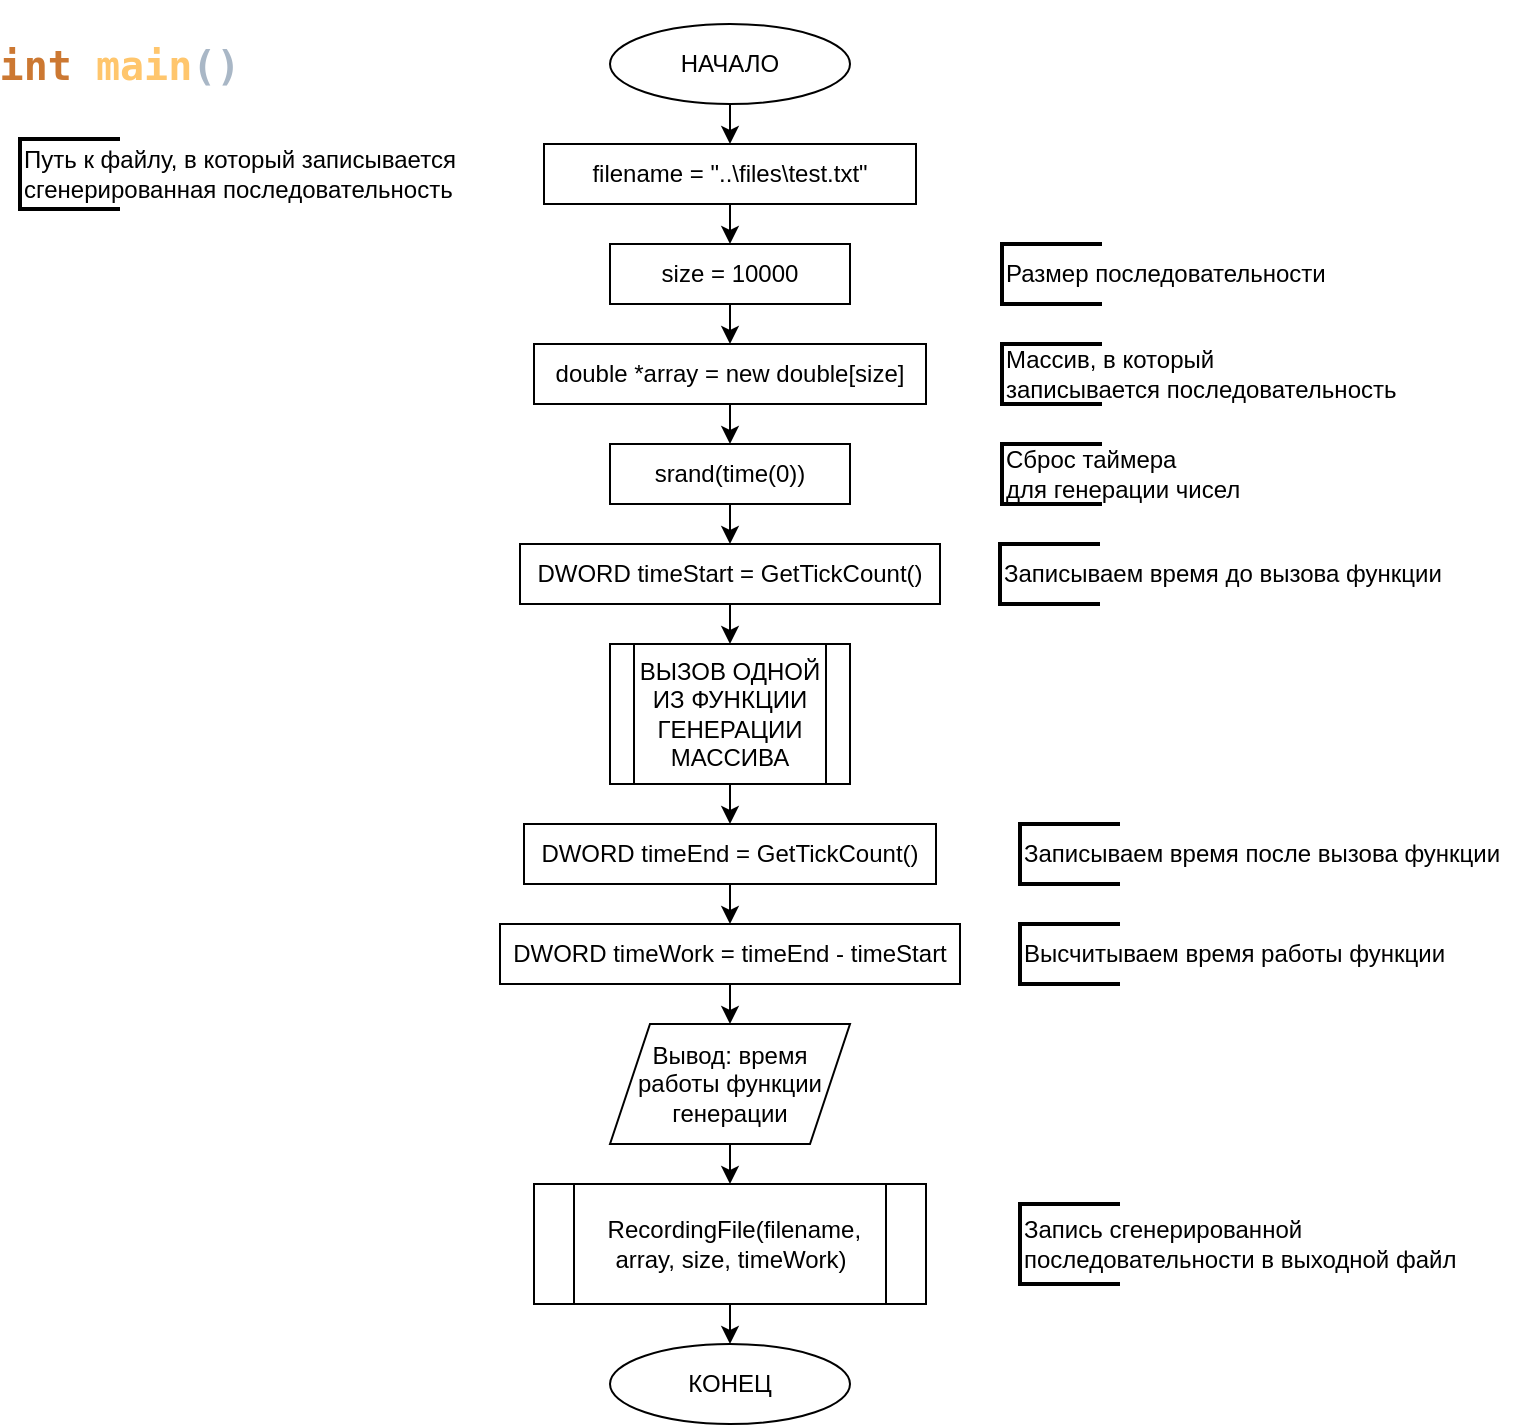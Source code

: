 <mxfile version="13.8.1" type="device" pages="9"><diagram id="EN12SglVqxVJa2zj3i5-" name="Main"><mxGraphModel dx="1038" dy="548" grid="1" gridSize="10" guides="1" tooltips="1" connect="1" arrows="1" fold="1" page="1" pageScale="1" pageWidth="827" pageHeight="1169" math="0" shadow="0"><root><mxCell id="A-wD66__0jZSY-u_d7u7-0"/><mxCell id="A-wD66__0jZSY-u_d7u7-1" parent="A-wD66__0jZSY-u_d7u7-0"/><mxCell id="A-wD66__0jZSY-u_d7u7-5" style="edgeStyle=orthogonalEdgeStyle;rounded=0;orthogonalLoop=1;jettySize=auto;html=1;exitX=0.5;exitY=1;exitDx=0;exitDy=0;entryX=0.5;entryY=0;entryDx=0;entryDy=0;" parent="A-wD66__0jZSY-u_d7u7-1" source="A-wD66__0jZSY-u_d7u7-2" target="A-wD66__0jZSY-u_d7u7-4" edge="1"><mxGeometry relative="1" as="geometry"/></mxCell><mxCell id="A-wD66__0jZSY-u_d7u7-2" value="НАЧАЛО" style="ellipse;whiteSpace=wrap;html=1;" parent="A-wD66__0jZSY-u_d7u7-1" vertex="1"><mxGeometry x="335" y="160" width="120" height="40" as="geometry"/></mxCell><mxCell id="A-wD66__0jZSY-u_d7u7-3" value="КОНЕЦ" style="ellipse;whiteSpace=wrap;html=1;" parent="A-wD66__0jZSY-u_d7u7-1" vertex="1"><mxGeometry x="335" y="820" width="120" height="40" as="geometry"/></mxCell><mxCell id="A-wD66__0jZSY-u_d7u7-7" style="edgeStyle=orthogonalEdgeStyle;rounded=0;orthogonalLoop=1;jettySize=auto;html=1;exitX=0.5;exitY=1;exitDx=0;exitDy=0;entryX=0.5;entryY=0;entryDx=0;entryDy=0;" parent="A-wD66__0jZSY-u_d7u7-1" source="A-wD66__0jZSY-u_d7u7-4" target="A-wD66__0jZSY-u_d7u7-6" edge="1"><mxGeometry relative="1" as="geometry"/></mxCell><mxCell id="A-wD66__0jZSY-u_d7u7-4" value="filename = &quot;..\\files\\test.txt&quot;" style="rounded=0;whiteSpace=wrap;html=1;" parent="A-wD66__0jZSY-u_d7u7-1" vertex="1"><mxGeometry x="302" y="220" width="186" height="30" as="geometry"/></mxCell><mxCell id="A-wD66__0jZSY-u_d7u7-9" style="edgeStyle=orthogonalEdgeStyle;rounded=0;orthogonalLoop=1;jettySize=auto;html=1;exitX=0.5;exitY=1;exitDx=0;exitDy=0;entryX=0.5;entryY=0;entryDx=0;entryDy=0;" parent="A-wD66__0jZSY-u_d7u7-1" source="A-wD66__0jZSY-u_d7u7-6" target="A-wD66__0jZSY-u_d7u7-8" edge="1"><mxGeometry relative="1" as="geometry"/></mxCell><mxCell id="A-wD66__0jZSY-u_d7u7-6" value="size = 10000" style="rounded=0;whiteSpace=wrap;html=1;" parent="A-wD66__0jZSY-u_d7u7-1" vertex="1"><mxGeometry x="335" y="270" width="120" height="30" as="geometry"/></mxCell><mxCell id="A-wD66__0jZSY-u_d7u7-12" style="edgeStyle=orthogonalEdgeStyle;rounded=0;orthogonalLoop=1;jettySize=auto;html=1;exitX=0.5;exitY=1;exitDx=0;exitDy=0;entryX=0.5;entryY=0;entryDx=0;entryDy=0;" parent="A-wD66__0jZSY-u_d7u7-1" source="A-wD66__0jZSY-u_d7u7-8" target="A-wD66__0jZSY-u_d7u7-11" edge="1"><mxGeometry relative="1" as="geometry"/></mxCell><mxCell id="A-wD66__0jZSY-u_d7u7-8" value="double *array = new double[size]" style="rounded=0;whiteSpace=wrap;html=1;" parent="A-wD66__0jZSY-u_d7u7-1" vertex="1"><mxGeometry x="297" y="320" width="196" height="30" as="geometry"/></mxCell><mxCell id="A-wD66__0jZSY-u_d7u7-14" style="edgeStyle=orthogonalEdgeStyle;rounded=0;orthogonalLoop=1;jettySize=auto;html=1;exitX=0.5;exitY=1;exitDx=0;exitDy=0;entryX=0.5;entryY=0;entryDx=0;entryDy=0;" parent="A-wD66__0jZSY-u_d7u7-1" source="A-wD66__0jZSY-u_d7u7-11" target="A-wD66__0jZSY-u_d7u7-13" edge="1"><mxGeometry relative="1" as="geometry"/></mxCell><mxCell id="A-wD66__0jZSY-u_d7u7-11" value="srand(time(0))" style="rounded=0;whiteSpace=wrap;html=1;" parent="A-wD66__0jZSY-u_d7u7-1" vertex="1"><mxGeometry x="335" y="370" width="120" height="30" as="geometry"/></mxCell><mxCell id="A-wD66__0jZSY-u_d7u7-20" style="edgeStyle=orthogonalEdgeStyle;rounded=0;orthogonalLoop=1;jettySize=auto;html=1;exitX=0.5;exitY=1;exitDx=0;exitDy=0;entryX=0.5;entryY=0;entryDx=0;entryDy=0;" parent="A-wD66__0jZSY-u_d7u7-1" source="A-wD66__0jZSY-u_d7u7-13" target="A-wD66__0jZSY-u_d7u7-15" edge="1"><mxGeometry relative="1" as="geometry"/></mxCell><mxCell id="A-wD66__0jZSY-u_d7u7-13" value="DWORD timeStart = GetTickCount()" style="rounded=0;whiteSpace=wrap;html=1;" parent="A-wD66__0jZSY-u_d7u7-1" vertex="1"><mxGeometry x="290" y="420" width="210" height="30" as="geometry"/></mxCell><mxCell id="A-wD66__0jZSY-u_d7u7-21" style="edgeStyle=orthogonalEdgeStyle;rounded=0;orthogonalLoop=1;jettySize=auto;html=1;exitX=0.5;exitY=1;exitDx=0;exitDy=0;entryX=0.5;entryY=0;entryDx=0;entryDy=0;" parent="A-wD66__0jZSY-u_d7u7-1" source="A-wD66__0jZSY-u_d7u7-15" target="A-wD66__0jZSY-u_d7u7-16" edge="1"><mxGeometry relative="1" as="geometry"/></mxCell><mxCell id="A-wD66__0jZSY-u_d7u7-15" value="ВЫЗОВ ОДНОЙ ИЗ ФУНКЦИИ ГЕНЕРАЦИИ МАССИВА" style="shape=process;whiteSpace=wrap;html=1;backgroundOutline=1;" parent="A-wD66__0jZSY-u_d7u7-1" vertex="1"><mxGeometry x="335" y="470" width="120" height="70" as="geometry"/></mxCell><mxCell id="A-wD66__0jZSY-u_d7u7-22" style="edgeStyle=orthogonalEdgeStyle;rounded=0;orthogonalLoop=1;jettySize=auto;html=1;exitX=0.5;exitY=1;exitDx=0;exitDy=0;entryX=0.5;entryY=0;entryDx=0;entryDy=0;" parent="A-wD66__0jZSY-u_d7u7-1" source="A-wD66__0jZSY-u_d7u7-16" target="A-wD66__0jZSY-u_d7u7-17" edge="1"><mxGeometry relative="1" as="geometry"/></mxCell><mxCell id="A-wD66__0jZSY-u_d7u7-16" value="DWORD timeEnd = GetTickCount()" style="rounded=0;whiteSpace=wrap;html=1;" parent="A-wD66__0jZSY-u_d7u7-1" vertex="1"><mxGeometry x="292" y="560" width="206" height="30" as="geometry"/></mxCell><mxCell id="A-wD66__0jZSY-u_d7u7-23" style="edgeStyle=orthogonalEdgeStyle;rounded=0;orthogonalLoop=1;jettySize=auto;html=1;exitX=0.5;exitY=1;exitDx=0;exitDy=0;entryX=0.5;entryY=0;entryDx=0;entryDy=0;" parent="A-wD66__0jZSY-u_d7u7-1" source="A-wD66__0jZSY-u_d7u7-17" target="A-wD66__0jZSY-u_d7u7-18" edge="1"><mxGeometry relative="1" as="geometry"/></mxCell><mxCell id="A-wD66__0jZSY-u_d7u7-17" value="DWORD timeWork = timeEnd - timeStart" style="rounded=0;whiteSpace=wrap;html=1;" parent="A-wD66__0jZSY-u_d7u7-1" vertex="1"><mxGeometry x="280" y="610" width="230" height="30" as="geometry"/></mxCell><mxCell id="A-wD66__0jZSY-u_d7u7-24" style="edgeStyle=orthogonalEdgeStyle;rounded=0;orthogonalLoop=1;jettySize=auto;html=1;exitX=0.5;exitY=1;exitDx=0;exitDy=0;entryX=0.5;entryY=0;entryDx=0;entryDy=0;" parent="A-wD66__0jZSY-u_d7u7-1" source="A-wD66__0jZSY-u_d7u7-18" target="A-wD66__0jZSY-u_d7u7-19" edge="1"><mxGeometry relative="1" as="geometry"/></mxCell><mxCell id="A-wD66__0jZSY-u_d7u7-18" value="Вывод: время работы функции генерации" style="shape=parallelogram;perimeter=parallelogramPerimeter;whiteSpace=wrap;html=1;fixedSize=1;" parent="A-wD66__0jZSY-u_d7u7-1" vertex="1"><mxGeometry x="335" y="660" width="120" height="60" as="geometry"/></mxCell><mxCell id="A-wD66__0jZSY-u_d7u7-25" style="edgeStyle=orthogonalEdgeStyle;rounded=0;orthogonalLoop=1;jettySize=auto;html=1;exitX=0.5;exitY=1;exitDx=0;exitDy=0;entryX=0.5;entryY=0;entryDx=0;entryDy=0;" parent="A-wD66__0jZSY-u_d7u7-1" source="A-wD66__0jZSY-u_d7u7-19" target="A-wD66__0jZSY-u_d7u7-3" edge="1"><mxGeometry relative="1" as="geometry"/></mxCell><mxCell id="A-wD66__0jZSY-u_d7u7-19" value="&amp;nbsp;RecordingFile(filename, array, size, timeWork)" style="shape=process;whiteSpace=wrap;html=1;backgroundOutline=1;" parent="A-wD66__0jZSY-u_d7u7-1" vertex="1"><mxGeometry x="297" y="740" width="196" height="60" as="geometry"/></mxCell><mxCell id="A-wD66__0jZSY-u_d7u7-26" value="Путь к файлу, в который записывается &lt;br&gt;сгенерированная последовательность&amp;nbsp;" style="strokeWidth=2;html=1;shape=mxgraph.flowchart.annotation_1;align=left;pointerEvents=1;" parent="A-wD66__0jZSY-u_d7u7-1" vertex="1"><mxGeometry x="40" y="217.5" width="50" height="35" as="geometry"/></mxCell><mxCell id="A-wD66__0jZSY-u_d7u7-27" value="Размер последовательности&amp;nbsp;" style="strokeWidth=2;html=1;shape=mxgraph.flowchart.annotation_1;align=left;pointerEvents=1;" parent="A-wD66__0jZSY-u_d7u7-1" vertex="1"><mxGeometry x="531" y="270" width="50" height="30" as="geometry"/></mxCell><mxCell id="A-wD66__0jZSY-u_d7u7-28" value="Массив, в который &lt;br&gt;записывается последовательность&amp;nbsp;" style="strokeWidth=2;html=1;shape=mxgraph.flowchart.annotation_1;align=left;pointerEvents=1;" parent="A-wD66__0jZSY-u_d7u7-1" vertex="1"><mxGeometry x="531" y="320" width="50" height="30" as="geometry"/></mxCell><mxCell id="A-wD66__0jZSY-u_d7u7-29" value="&lt;pre style=&quot;color: rgb(169 , 183 , 198) ; font-family: &amp;#34;jetbrains mono&amp;#34; , monospace ; font-size: 20px&quot;&gt;&lt;span style=&quot;background-color: rgb(255 , 255 , 255)&quot;&gt;&lt;b&gt;&lt;span style=&quot;color: rgb(204 , 120 , 50)&quot;&gt;int &lt;/span&gt;&lt;span style=&quot;color: rgb(255 , 198 , 109)&quot;&gt;main&lt;/span&gt;()&lt;/b&gt;&lt;/span&gt;&lt;/pre&gt;" style="text;html=1;strokeColor=none;fillColor=none;align=center;verticalAlign=middle;whiteSpace=wrap;rounded=0;" parent="A-wD66__0jZSY-u_d7u7-1" vertex="1"><mxGeometry x="70" y="170" width="40" height="20" as="geometry"/></mxCell><mxCell id="A-wD66__0jZSY-u_d7u7-31" value="Сброс таймера &lt;br&gt;для генерации чисел&amp;nbsp;" style="strokeWidth=2;html=1;shape=mxgraph.flowchart.annotation_1;align=left;pointerEvents=1;" parent="A-wD66__0jZSY-u_d7u7-1" vertex="1"><mxGeometry x="531" y="370" width="50" height="30" as="geometry"/></mxCell><mxCell id="A-wD66__0jZSY-u_d7u7-32" value="Записываем время до вызова функции&amp;nbsp;&amp;nbsp;" style="strokeWidth=2;html=1;shape=mxgraph.flowchart.annotation_1;align=left;pointerEvents=1;" parent="A-wD66__0jZSY-u_d7u7-1" vertex="1"><mxGeometry x="530" y="420" width="50" height="30" as="geometry"/></mxCell><mxCell id="A-wD66__0jZSY-u_d7u7-33" value="Записываем время после вызова функции&amp;nbsp;&amp;nbsp;" style="strokeWidth=2;html=1;shape=mxgraph.flowchart.annotation_1;align=left;pointerEvents=1;" parent="A-wD66__0jZSY-u_d7u7-1" vertex="1"><mxGeometry x="540" y="560" width="50" height="30" as="geometry"/></mxCell><mxCell id="A-wD66__0jZSY-u_d7u7-34" value="Высчитываем время работы функции" style="strokeWidth=2;html=1;shape=mxgraph.flowchart.annotation_1;align=left;pointerEvents=1;" parent="A-wD66__0jZSY-u_d7u7-1" vertex="1"><mxGeometry x="540" y="610" width="50" height="30" as="geometry"/></mxCell><mxCell id="A-wD66__0jZSY-u_d7u7-35" value="Запись сгенерированной &lt;br&gt;последовательности в выходной файл&amp;nbsp;" style="strokeWidth=2;html=1;shape=mxgraph.flowchart.annotation_1;align=left;pointerEvents=1;" parent="A-wD66__0jZSY-u_d7u7-1" vertex="1"><mxGeometry x="540" y="750" width="50" height="40" as="geometry"/></mxCell></root></mxGraphModel></diagram><diagram id="jn4-fxerzZcbG9GdtlEQ" name="RecordingFile"><mxGraphModel dx="1422" dy="705" grid="1" gridSize="10" guides="1" tooltips="1" connect="1" arrows="1" fold="1" page="1" pageScale="1" pageWidth="827" pageHeight="1169" math="0" shadow="0"><root><mxCell id="0"/><mxCell id="1" parent="0"/><mxCell id="XWb6-hyRmCs7UFspc1M9-19" style="edgeStyle=orthogonalEdgeStyle;rounded=0;orthogonalLoop=1;jettySize=auto;html=1;exitX=0.5;exitY=1;exitDx=0;exitDy=0;entryX=0.5;entryY=0;entryDx=0;entryDy=0;" parent="1" source="XWb6-hyRmCs7UFspc1M9-2" target="XWb6-hyRmCs7UFspc1M9-4" edge="1"><mxGeometry relative="1" as="geometry"/></mxCell><mxCell id="XWb6-hyRmCs7UFspc1M9-2" value="НАЧАЛО" style="ellipse;whiteSpace=wrap;html=1;" parent="1" vertex="1"><mxGeometry x="340" y="20" width="120" height="30" as="geometry"/></mxCell><mxCell id="XWb6-hyRmCs7UFspc1M9-3" value="КОНЕЦ" style="ellipse;whiteSpace=wrap;html=1;" parent="1" vertex="1"><mxGeometry x="340" y="520" width="120" height="30" as="geometry"/></mxCell><mxCell id="XWb6-hyRmCs7UFspc1M9-18" style="edgeStyle=orthogonalEdgeStyle;rounded=0;orthogonalLoop=1;jettySize=auto;html=1;exitX=0.5;exitY=1;exitDx=0;exitDy=0;entryX=0.5;entryY=0;entryDx=0;entryDy=0;" parent="1" source="XWb6-hyRmCs7UFspc1M9-4" target="XWb6-hyRmCs7UFspc1M9-5" edge="1"><mxGeometry relative="1" as="geometry"/></mxCell><mxCell id="XWb6-hyRmCs7UFspc1M9-4" value="Открытие потока вывода" style="rounded=0;whiteSpace=wrap;html=1;" parent="1" vertex="1"><mxGeometry x="340" y="70" width="120" height="40" as="geometry"/></mxCell><mxCell id="XWb6-hyRmCs7UFspc1M9-20" style="edgeStyle=orthogonalEdgeStyle;rounded=0;orthogonalLoop=1;jettySize=auto;html=1;exitX=0.5;exitY=1;exitDx=0;exitDy=0;entryX=0.5;entryY=0;entryDx=0;entryDy=0;" parent="1" source="XWb6-hyRmCs7UFspc1M9-5" target="XWb6-hyRmCs7UFspc1M9-6" edge="1"><mxGeometry relative="1" as="geometry"/></mxCell><mxCell id="XWb6-hyRmCs7UFspc1M9-5" value="Запись времени работы" style="shape=parallelogram;perimeter=parallelogramPerimeter;whiteSpace=wrap;html=1;fixedSize=1;" parent="1" vertex="1"><mxGeometry x="335" y="130" width="130" height="60" as="geometry"/></mxCell><mxCell id="XWb6-hyRmCs7UFspc1M9-21" style="edgeStyle=orthogonalEdgeStyle;rounded=0;orthogonalLoop=1;jettySize=auto;html=1;exitX=0.5;exitY=1;exitDx=0;exitDy=0;entryX=0.5;entryY=0;entryDx=0;entryDy=0;" parent="1" source="XWb6-hyRmCs7UFspc1M9-6" target="XWb6-hyRmCs7UFspc1M9-7" edge="1"><mxGeometry relative="1" as="geometry"/></mxCell><mxCell id="XWb6-hyRmCs7UFspc1M9-6" value="Запись размера массива" style="shape=parallelogram;perimeter=parallelogramPerimeter;whiteSpace=wrap;html=1;fixedSize=1;" parent="1" vertex="1"><mxGeometry x="335" y="210" width="130" height="60" as="geometry"/></mxCell><mxCell id="XWb6-hyRmCs7UFspc1M9-11" style="edgeStyle=orthogonalEdgeStyle;rounded=0;orthogonalLoop=1;jettySize=auto;html=1;exitX=1;exitY=0.5;exitDx=0;exitDy=0;entryX=0.5;entryY=0;entryDx=0;entryDy=0;" parent="1" source="XWb6-hyRmCs7UFspc1M9-7" target="XWb6-hyRmCs7UFspc1M9-3" edge="1"><mxGeometry relative="1" as="geometry"><mxPoint x="400" y="510" as="targetPoint"/><Array as="points"><mxPoint x="500" y="325"/><mxPoint x="500" y="490"/><mxPoint x="400" y="490"/></Array></mxGeometry></mxCell><mxCell id="XWb6-hyRmCs7UFspc1M9-25" style="edgeStyle=orthogonalEdgeStyle;rounded=0;orthogonalLoop=1;jettySize=auto;html=1;exitX=0.5;exitY=1;exitDx=0;exitDy=0;entryX=0.5;entryY=0;entryDx=0;entryDy=0;" parent="1" source="XWb6-hyRmCs7UFspc1M9-7" target="XWb6-hyRmCs7UFspc1M9-8" edge="1"><mxGeometry relative="1" as="geometry"/></mxCell><mxCell id="XWb6-hyRmCs7UFspc1M9-7" value="i=0; i &amp;lt; size; i++" style="shape=hexagon;perimeter=hexagonPerimeter2;whiteSpace=wrap;html=1;fixedSize=1;" parent="1" vertex="1"><mxGeometry x="332.5" y="300" width="135" height="50" as="geometry"/></mxCell><mxCell id="XWb6-hyRmCs7UFspc1M9-24" style="edgeStyle=orthogonalEdgeStyle;rounded=0;orthogonalLoop=1;jettySize=auto;html=1;exitX=0.5;exitY=1;exitDx=0;exitDy=0;entryX=0;entryY=0.5;entryDx=0;entryDy=0;" parent="1" source="XWb6-hyRmCs7UFspc1M9-8" target="XWb6-hyRmCs7UFspc1M9-7" edge="1"><mxGeometry relative="1" as="geometry"><Array as="points"><mxPoint x="400" y="470"/><mxPoint x="290" y="470"/><mxPoint x="290" y="325"/></Array></mxGeometry></mxCell><mxCell id="XWb6-hyRmCs7UFspc1M9-8" value="Запись очередного элемента массива" style="shape=parallelogram;perimeter=parallelogramPerimeter;whiteSpace=wrap;html=1;fixedSize=1;" parent="1" vertex="1"><mxGeometry x="325" y="380" width="150" height="60" as="geometry"/></mxCell><mxCell id="K_WJA8JeYQVplun15ij4-1" value="Проходимся по всему массиву&amp;nbsp;" style="strokeWidth=2;html=1;shape=mxgraph.flowchart.annotation_1;align=left;pointerEvents=1;" parent="1" vertex="1"><mxGeometry x="550" y="307.5" width="50" height="35" as="geometry"/></mxCell><mxCell id="K_WJA8JeYQVplun15ij4-4" value="&lt;pre style=&quot;color: rgb(169 , 183 , 198) ; font-family: &amp;#34;jetbrains mono&amp;#34; , monospace&quot;&gt;&lt;span style=&quot;background-color: rgb(255 , 255 , 255)&quot;&gt;&lt;b&gt;&lt;span style=&quot;color: rgb(204 , 120 , 50)&quot;&gt;static void &lt;/span&gt;&lt;span style=&quot;color: rgb(255 , 198 , 109)&quot;&gt;RecordingFile&lt;/span&gt;&lt;/b&gt;&lt;/span&gt;&lt;/pre&gt;&lt;pre style=&quot;color: rgb(169 , 183 , 198) ; font-family: &amp;#34;jetbrains mono&amp;#34; , monospace&quot;&gt;&lt;span style=&quot;background-color: rgb(255 , 255 , 255)&quot;&gt;&lt;b&gt;(&lt;span style=&quot;color: rgb(204 , 120 , 50)&quot;&gt;const &lt;/span&gt;&lt;span style=&quot;color: rgb(185 , 188 , 209)&quot;&gt;string &lt;/span&gt;&amp;amp;filename&lt;span style=&quot;color: rgb(204 , 120 , 50)&quot;&gt;, &lt;/span&gt;&lt;span style=&quot;color: rgb(185 , 188 , 209)&quot;&gt;T &lt;/span&gt;*array&lt;span style=&quot;color: rgb(204 , 120 , 50)&quot;&gt;,&lt;/span&gt;&lt;/b&gt;&lt;/span&gt;&lt;/pre&gt;&lt;pre style=&quot;color: rgb(169 , 183 , 198) ; font-family: &amp;#34;jetbrains mono&amp;#34; , monospace&quot;&gt;&lt;span style=&quot;background-color: rgb(255 , 255 , 255)&quot;&gt;&lt;b&gt;&lt;span style=&quot;color: rgb(204 , 120 , 50)&quot;&gt; int &lt;/span&gt;size&lt;span style=&quot;color: rgb(204 , 120 , 50)&quot;&gt;, &lt;/span&gt;&lt;span style=&quot;color: rgb(185 , 188 , 209)&quot;&gt;DWORD &lt;/span&gt;timeWork)&lt;/b&gt;&lt;/span&gt;&lt;/pre&gt;" style="text;html=1;strokeColor=none;fillColor=none;align=left;verticalAlign=middle;whiteSpace=wrap;rounded=0;" parent="1" vertex="1"><mxGeometry x="80" y="50" width="40" height="20" as="geometry"/></mxCell><mxCell id="_74bVt_HvrIud7JgNabP-1" value="Запись массива в выходной файл" style="strokeWidth=2;html=1;shape=mxgraph.flowchart.annotation_1;align=left;pointerEvents=1;" parent="1" vertex="1"><mxGeometry x="80" y="130" width="50" height="30" as="geometry"/></mxCell></root></mxGraphModel></diagram><diagram id="TbaAkdfrWdQDerJWwwXC" name="JustRandom"><mxGraphModel dx="1038" dy="548" grid="1" gridSize="10" guides="1" tooltips="1" connect="1" arrows="1" fold="1" page="1" pageScale="1" pageWidth="827" pageHeight="1169" math="0" shadow="0"><root><mxCell id="xmphF-b9OO9K8z2nMm1u-0"/><mxCell id="xmphF-b9OO9K8z2nMm1u-1" parent="xmphF-b9OO9K8z2nMm1u-0"/><mxCell id="NnPOapmmBHsOsYuRQlNv-0" style="edgeStyle=orthogonalEdgeStyle;rounded=0;orthogonalLoop=1;jettySize=auto;html=1;exitX=0.5;exitY=1;exitDx=0;exitDy=0;entryX=0.5;entryY=0;entryDx=0;entryDy=0;" edge="1" parent="xmphF-b9OO9K8z2nMm1u-1" source="xmphF-b9OO9K8z2nMm1u-2" target="xmphF-b9OO9K8z2nMm1u-6"><mxGeometry relative="1" as="geometry"/></mxCell><mxCell id="xmphF-b9OO9K8z2nMm1u-2" value="НАЧАЛО" style="ellipse;whiteSpace=wrap;html=1;" parent="xmphF-b9OO9K8z2nMm1u-1" vertex="1"><mxGeometry x="360" y="10" width="120" height="40" as="geometry"/></mxCell><mxCell id="xmphF-b9OO9K8z2nMm1u-3" value="КОНЕЦ" style="ellipse;whiteSpace=wrap;html=1;" parent="xmphF-b9OO9K8z2nMm1u-1" vertex="1"><mxGeometry x="360" y="320" width="120" height="40" as="geometry"/></mxCell><mxCell id="98Nvoch9LH_e5BYvIjzb-0" style="edgeStyle=orthogonalEdgeStyle;rounded=0;orthogonalLoop=1;jettySize=auto;html=1;exitX=0.5;exitY=1;exitDx=0;exitDy=0;entryX=0.5;entryY=0;entryDx=0;entryDy=0;" parent="xmphF-b9OO9K8z2nMm1u-1" target="xmphF-b9OO9K8z2nMm1u-6" edge="1"><mxGeometry relative="1" as="geometry"><mxPoint x="420" y="60" as="sourcePoint"/></mxGeometry></mxCell><mxCell id="98Nvoch9LH_e5BYvIjzb-1" style="edgeStyle=orthogonalEdgeStyle;rounded=0;orthogonalLoop=1;jettySize=auto;html=1;exitX=0.5;exitY=1;exitDx=0;exitDy=0;entryX=0.5;entryY=0;entryDx=0;entryDy=0;" parent="xmphF-b9OO9K8z2nMm1u-1" source="xmphF-b9OO9K8z2nMm1u-6" target="gRgG4tTLhhOi3e9OgUCV-0" edge="1"><mxGeometry relative="1" as="geometry"/></mxCell><mxCell id="98Nvoch9LH_e5BYvIjzb-3" style="edgeStyle=orthogonalEdgeStyle;rounded=0;orthogonalLoop=1;jettySize=auto;html=1;exitX=1;exitY=0.5;exitDx=0;exitDy=0;" parent="xmphF-b9OO9K8z2nMm1u-1" source="xmphF-b9OO9K8z2nMm1u-6" edge="1"><mxGeometry relative="1" as="geometry"><mxPoint x="420" y="320" as="targetPoint"/><Array as="points"><mxPoint x="505" y="110"/><mxPoint x="505" y="280"/><mxPoint x="420" y="280"/></Array></mxGeometry></mxCell><mxCell id="xmphF-b9OO9K8z2nMm1u-6" value="i=1; i &amp;lt; size; i++" style="shape=hexagon;perimeter=hexagonPerimeter2;whiteSpace=wrap;html=1;fixedSize=1;" parent="xmphF-b9OO9K8z2nMm1u-1" vertex="1"><mxGeometry x="355" y="80" width="130" height="60" as="geometry"/></mxCell><mxCell id="98Nvoch9LH_e5BYvIjzb-2" style="edgeStyle=orthogonalEdgeStyle;rounded=0;orthogonalLoop=1;jettySize=auto;html=1;exitX=0.5;exitY=1;exitDx=0;exitDy=0;entryX=0;entryY=0.5;entryDx=0;entryDy=0;" parent="xmphF-b9OO9K8z2nMm1u-1" source="gRgG4tTLhhOi3e9OgUCV-0" target="xmphF-b9OO9K8z2nMm1u-6" edge="1"><mxGeometry relative="1" as="geometry"><Array as="points"><mxPoint x="420" y="260"/><mxPoint x="330" y="260"/><mxPoint x="330" y="110"/></Array></mxGeometry></mxCell><mxCell id="gRgG4tTLhhOi3e9OgUCV-0" value="array[i] = rand()" style="rounded=0;whiteSpace=wrap;html=1;" parent="xmphF-b9OO9K8z2nMm1u-1" vertex="1"><mxGeometry x="360" y="170" width="120" height="60" as="geometry"/></mxCell><mxCell id="prgqOEy0CxAvjMMld2E6-0" value="&lt;pre style=&quot;color: rgb(169 , 183 , 198) ; font-family: &amp;#34;jetbrains mono&amp;#34; , monospace&quot;&gt;&lt;span style=&quot;background-color: rgb(255 , 255 , 255)&quot;&gt;&lt;b&gt;&lt;span style=&quot;color: rgb(204 , 120 , 50)&quot;&gt;static void &lt;/span&gt;&lt;span style=&quot;color: rgb(255 , 198 , 109)&quot;&gt;JustRandom&lt;/span&gt;(&lt;span style=&quot;color: rgb(185 , 188 , 209)&quot;&gt;T &lt;/span&gt;*array&lt;span style=&quot;color: rgb(204 , 120 , 50)&quot;&gt;, int &lt;/span&gt;size)&lt;/b&gt;&lt;/span&gt;&lt;/pre&gt;" style="text;whiteSpace=wrap;html=1;" parent="xmphF-b9OO9K8z2nMm1u-1" vertex="1"><mxGeometry x="30" y="45" width="300" height="50" as="geometry"/></mxCell><mxCell id="prgqOEy0CxAvjMMld2E6-1" value="Генерация случайной&lt;br&gt;последовательности элементов&amp;nbsp;&amp;nbsp;" style="strokeWidth=2;html=1;shape=mxgraph.flowchart.annotation_1;align=left;pointerEvents=1;" parent="xmphF-b9OO9K8z2nMm1u-1" vertex="1"><mxGeometry x="30" y="110" width="50" height="40" as="geometry"/></mxCell><mxCell id="GxpWtChQD8nv6t93iDN1-0" value="Проходимся по &lt;br&gt;всем элементам массива" style="strokeWidth=2;html=1;shape=mxgraph.flowchart.annotation_1;align=left;pointerEvents=1;" parent="xmphF-b9OO9K8z2nMm1u-1" vertex="1"><mxGeometry x="530" y="85" width="50" height="50" as="geometry"/></mxCell></root></mxGraphModel></diagram><diagram id="zQWf5GOF0UKfEeKO8Wg7" name="Growing"><mxGraphModel dx="1673" dy="829" grid="1" gridSize="10" guides="1" tooltips="1" connect="1" arrows="1" fold="1" page="1" pageScale="1" pageWidth="827" pageHeight="1169" math="0" shadow="0"><root><mxCell id="ek0rxBxcUkWPWBAlAjqA-0"/><mxCell id="ek0rxBxcUkWPWBAlAjqA-1" parent="ek0rxBxcUkWPWBAlAjqA-0"/><mxCell id="ek0rxBxcUkWPWBAlAjqA-5" style="edgeStyle=orthogonalEdgeStyle;rounded=0;orthogonalLoop=1;jettySize=auto;html=1;exitX=0.5;exitY=1;exitDx=0;exitDy=0;entryX=0.5;entryY=0;entryDx=0;entryDy=0;" parent="ek0rxBxcUkWPWBAlAjqA-1" source="ek0rxBxcUkWPWBAlAjqA-2" target="ek0rxBxcUkWPWBAlAjqA-4" edge="1"><mxGeometry relative="1" as="geometry"/></mxCell><mxCell id="ek0rxBxcUkWPWBAlAjqA-2" value="НАЧАЛО" style="ellipse;whiteSpace=wrap;html=1;" parent="ek0rxBxcUkWPWBAlAjqA-1" vertex="1"><mxGeometry x="320" y="20" width="120" height="50" as="geometry"/></mxCell><mxCell id="ek0rxBxcUkWPWBAlAjqA-17" style="edgeStyle=orthogonalEdgeStyle;rounded=0;orthogonalLoop=1;jettySize=auto;html=1;exitX=0.5;exitY=1;exitDx=0;exitDy=0;entryX=0.5;entryY=0;entryDx=0;entryDy=0;" parent="ek0rxBxcUkWPWBAlAjqA-1" source="ek0rxBxcUkWPWBAlAjqA-4" target="ek0rxBxcUkWPWBAlAjqA-6" edge="1"><mxGeometry relative="1" as="geometry"/></mxCell><mxCell id="ek0rxBxcUkWPWBAlAjqA-4" value="step = (endRange - beginRange) / size" style="rounded=0;whiteSpace=wrap;html=1;" parent="ek0rxBxcUkWPWBAlAjqA-1" vertex="1"><mxGeometry x="320" y="90" width="120" height="50" as="geometry"/></mxCell><mxCell id="ek0rxBxcUkWPWBAlAjqA-16" style="edgeStyle=orthogonalEdgeStyle;rounded=0;orthogonalLoop=1;jettySize=auto;html=1;exitX=0.5;exitY=1;exitDx=0;exitDy=0;entryX=0.5;entryY=0;entryDx=0;entryDy=0;" parent="ek0rxBxcUkWPWBAlAjqA-1" source="ek0rxBxcUkWPWBAlAjqA-6" target="ek0rxBxcUkWPWBAlAjqA-7" edge="1"><mxGeometry relative="1" as="geometry"/></mxCell><mxCell id="ek0rxBxcUkWPWBAlAjqA-6" value="growingStep = beginRange + step" style="rounded=0;whiteSpace=wrap;html=1;" parent="ek0rxBxcUkWPWBAlAjqA-1" vertex="1"><mxGeometry x="320" y="160" width="120" height="50" as="geometry"/></mxCell><mxCell id="ek0rxBxcUkWPWBAlAjqA-15" style="edgeStyle=orthogonalEdgeStyle;rounded=0;orthogonalLoop=1;jettySize=auto;html=1;exitX=0.5;exitY=1;exitDx=0;exitDy=0;entryX=0.5;entryY=0;entryDx=0;entryDy=0;" parent="ek0rxBxcUkWPWBAlAjqA-1" source="ek0rxBxcUkWPWBAlAjqA-7" target="ek0rxBxcUkWPWBAlAjqA-8" edge="1"><mxGeometry relative="1" as="geometry"/></mxCell><mxCell id="ek0rxBxcUkWPWBAlAjqA-7" value="array[0] = beginRange" style="rounded=0;whiteSpace=wrap;html=1;" parent="ek0rxBxcUkWPWBAlAjqA-1" vertex="1"><mxGeometry x="320" y="230" width="120" height="50" as="geometry"/></mxCell><mxCell id="ek0rxBxcUkWPWBAlAjqA-11" style="edgeStyle=orthogonalEdgeStyle;rounded=0;orthogonalLoop=1;jettySize=auto;html=1;exitX=0.5;exitY=1;exitDx=0;exitDy=0;entryX=0.5;entryY=0;entryDx=0;entryDy=0;" parent="ek0rxBxcUkWPWBAlAjqA-1" source="ek0rxBxcUkWPWBAlAjqA-8" target="ek0rxBxcUkWPWBAlAjqA-9" edge="1"><mxGeometry relative="1" as="geometry"/></mxCell><mxCell id="ek0rxBxcUkWPWBAlAjqA-14" style="edgeStyle=orthogonalEdgeStyle;rounded=0;orthogonalLoop=1;jettySize=auto;html=1;exitX=1;exitY=0.5;exitDx=0;exitDy=0;entryX=0.5;entryY=0;entryDx=0;entryDy=0;" parent="ek0rxBxcUkWPWBAlAjqA-1" source="ek0rxBxcUkWPWBAlAjqA-8" edge="1"><mxGeometry relative="1" as="geometry"><mxPoint x="380" y="620" as="targetPoint"/><Array as="points"><mxPoint x="470" y="335"/><mxPoint x="470" y="580"/><mxPoint x="380" y="580"/></Array></mxGeometry></mxCell><mxCell id="ek0rxBxcUkWPWBAlAjqA-8" value="i=1; i &amp;lt; size - 1; i++" style="shape=hexagon;perimeter=hexagonPerimeter2;whiteSpace=wrap;html=1;fixedSize=1;" parent="ek0rxBxcUkWPWBAlAjqA-1" vertex="1"><mxGeometry x="320" y="300" width="120" height="70" as="geometry"/></mxCell><mxCell id="ek0rxBxcUkWPWBAlAjqA-12" style="edgeStyle=orthogonalEdgeStyle;rounded=0;orthogonalLoop=1;jettySize=auto;html=1;exitX=0.5;exitY=1;exitDx=0;exitDy=0;entryX=0.5;entryY=0;entryDx=0;entryDy=0;" parent="ek0rxBxcUkWPWBAlAjqA-1" source="ek0rxBxcUkWPWBAlAjqA-9" target="ek0rxBxcUkWPWBAlAjqA-10" edge="1"><mxGeometry relative="1" as="geometry"/></mxCell><mxCell id="ek0rxBxcUkWPWBAlAjqA-9" value="array[i] = growingStep + rand() % step" style="rounded=0;whiteSpace=wrap;html=1;" parent="ek0rxBxcUkWPWBAlAjqA-1" vertex="1"><mxGeometry x="320" y="390" width="120" height="60" as="geometry"/></mxCell><mxCell id="ek0rxBxcUkWPWBAlAjqA-13" style="edgeStyle=orthogonalEdgeStyle;rounded=0;orthogonalLoop=1;jettySize=auto;html=1;exitX=0.5;exitY=1;exitDx=0;exitDy=0;entryX=0;entryY=0.5;entryDx=0;entryDy=0;" parent="ek0rxBxcUkWPWBAlAjqA-1" source="ek0rxBxcUkWPWBAlAjqA-10" target="ek0rxBxcUkWPWBAlAjqA-8" edge="1"><mxGeometry relative="1" as="geometry"><Array as="points"><mxPoint x="380" y="550"/><mxPoint x="290" y="550"/><mxPoint x="290" y="335"/></Array></mxGeometry></mxCell><mxCell id="ek0rxBxcUkWPWBAlAjqA-10" value="growingStep += step" style="rounded=0;whiteSpace=wrap;html=1;" parent="ek0rxBxcUkWPWBAlAjqA-1" vertex="1"><mxGeometry x="320" y="470" width="120" height="50" as="geometry"/></mxCell><mxCell id="ek0rxBxcUkWPWBAlAjqA-21" style="edgeStyle=orthogonalEdgeStyle;rounded=0;orthogonalLoop=1;jettySize=auto;html=1;exitX=0.5;exitY=1;exitDx=0;exitDy=0;entryX=0.5;entryY=0;entryDx=0;entryDy=0;" parent="ek0rxBxcUkWPWBAlAjqA-1" source="ek0rxBxcUkWPWBAlAjqA-19" target="ek0rxBxcUkWPWBAlAjqA-20" edge="1"><mxGeometry relative="1" as="geometry"/></mxCell><mxCell id="ek0rxBxcUkWPWBAlAjqA-19" value="array[size-1] = endRange" style="rounded=0;whiteSpace=wrap;html=1;" parent="ek0rxBxcUkWPWBAlAjqA-1" vertex="1"><mxGeometry x="320" y="620" width="120" height="50" as="geometry"/></mxCell><mxCell id="ek0rxBxcUkWPWBAlAjqA-20" value="КОНЕЦ" style="ellipse;whiteSpace=wrap;html=1;" parent="ek0rxBxcUkWPWBAlAjqA-1" vertex="1"><mxGeometry x="320" y="690" width="120" height="50" as="geometry"/></mxCell><mxCell id="sXmvw9fntmDrcJmRxcSp-0" value="&lt;pre style=&quot;color: rgb(169 , 183 , 198) ; font-family: &amp;#34;jetbrains mono&amp;#34; , monospace&quot;&gt;&lt;span style=&quot;background-color: rgb(255 , 255 , 255)&quot;&gt;&lt;b&gt;&lt;span style=&quot;color: rgb(204 , 120 , 50)&quot;&gt;static void &lt;/span&gt;&lt;span style=&quot;color: rgb(255 , 198 , 109)&quot;&gt;Growing&lt;/span&gt;(&lt;span style=&quot;color: rgb(185 , 188 , 209)&quot;&gt;T &lt;/span&gt;*array&lt;span style=&quot;color: rgb(204 , 120 , 50)&quot;&gt;, int &lt;/span&gt;size&lt;span style=&quot;color: rgb(204 , 120 , 50)&quot;&gt;,&lt;/span&gt;&lt;/b&gt;&lt;/span&gt;&lt;/pre&gt;&lt;pre style=&quot;color: rgb(169 , 183 , 198) ; font-family: &amp;#34;jetbrains mono&amp;#34; , monospace&quot;&gt;&lt;span style=&quot;background-color: rgb(255 , 255 , 255)&quot;&gt;&lt;b&gt;&lt;span style=&quot;color: rgb(204 , 120 , 50)&quot;&gt;int &lt;/span&gt;beginRange&lt;span style=&quot;color: rgb(204 , 120 , 50)&quot;&gt;, int &lt;/span&gt;endRange)&lt;/b&gt;&lt;/span&gt;&lt;/pre&gt;" style="text;whiteSpace=wrap;html=1;" parent="ek0rxBxcUkWPWBAlAjqA-1" vertex="1"><mxGeometry x="20" y="20" width="480" height="50" as="geometry"/></mxCell><mxCell id="sXmvw9fntmDrcJmRxcSp-1" value="Генерация возрастающей&lt;br&gt;последовательности элементов:&lt;br&gt;генерация происходит путем добавления случайных&lt;br&gt;элементов &quot;вокруг&quot; возрастающей функции" style="strokeWidth=2;html=1;shape=mxgraph.flowchart.annotation_1;align=left;pointerEvents=1;" parent="ek0rxBxcUkWPWBAlAjqA-1" vertex="1"><mxGeometry x="20" y="110" width="50" height="65" as="geometry"/></mxCell><mxCell id="gEUH6-iPpoT4Z9sa7pj5-0" value="Размер шага увеличения возрастающей функции" style="strokeWidth=2;html=1;shape=mxgraph.flowchart.annotation_1;align=left;pointerEvents=1;" parent="ek0rxBxcUkWPWBAlAjqA-1" vertex="1"><mxGeometry x="500" y="90" width="50" height="40" as="geometry"/></mxCell><mxCell id="gEUH6-iPpoT4Z9sa7pj5-1" value="Первый элемент массива - начало диапазона" style="strokeWidth=2;html=1;shape=mxgraph.flowchart.annotation_1;align=left;pointerEvents=1;" parent="ek0rxBxcUkWPWBAlAjqA-1" vertex="1"><mxGeometry x="500" y="235" width="50" height="40" as="geometry"/></mxCell><mxCell id="gEUH6-iPpoT4Z9sa7pj5-2" value="Текущий шаг увеличения функции" style="strokeWidth=2;html=1;shape=mxgraph.flowchart.annotation_1;align=left;pointerEvents=1;" parent="ek0rxBxcUkWPWBAlAjqA-1" vertex="1"><mxGeometry x="500" y="165" width="50" height="40" as="geometry"/></mxCell><mxCell id="gEUH6-iPpoT4Z9sa7pj5-3" value="Проходимся по всему массиву&lt;br&gt;не включая первого &lt;br&gt;и последнего элементов" style="strokeWidth=2;html=1;shape=mxgraph.flowchart.annotation_1;align=left;pointerEvents=1;" parent="ek0rxBxcUkWPWBAlAjqA-1" vertex="1"><mxGeometry x="500" y="305" width="50" height="60" as="geometry"/></mxCell><mxCell id="gEUH6-iPpoT4Z9sa7pj5-4" value="Первый элемент массива - конец диапазона" style="strokeWidth=2;html=1;shape=mxgraph.flowchart.annotation_1;align=left;pointerEvents=1;" parent="ek0rxBxcUkWPWBAlAjqA-1" vertex="1"><mxGeometry x="500" y="630" width="50" height="40" as="geometry"/></mxCell><mxCell id="gEUH6-iPpoT4Z9sa7pj5-5" value="Текущий шаг увеличения функции" style="strokeWidth=2;html=1;shape=mxgraph.flowchart.annotation_1;align=left;pointerEvents=1;" parent="ek0rxBxcUkWPWBAlAjqA-1" vertex="1"><mxGeometry x="500" y="475" width="50" height="40" as="geometry"/></mxCell><mxCell id="gEUH6-iPpoT4Z9sa7pj5-6" value="Каждый элемент массива &lt;br&gt;это возрастающая функция&amp;nbsp;&lt;br&gt;с добавлением элемента&amp;nbsp;&lt;br&gt;&quot;вокруг&quot; этой функции" style="strokeWidth=2;html=1;shape=mxgraph.flowchart.annotation_1;align=left;pointerEvents=1;" parent="ek0rxBxcUkWPWBAlAjqA-1" vertex="1"><mxGeometry x="500" y="385" width="50" height="70" as="geometry"/></mxCell></root></mxGraphModel></diagram><diagram id="bw7A5VLgVxF9G_DndjN3" name="Decreasing"><mxGraphModel dx="1422" dy="705" grid="1" gridSize="10" guides="1" tooltips="1" connect="1" arrows="1" fold="1" page="1" pageScale="1" pageWidth="827" pageHeight="1169" math="0" shadow="0"><root><mxCell id="VnR_9VVtHdZbTosfsL3--0"/><mxCell id="VnR_9VVtHdZbTosfsL3--1" parent="VnR_9VVtHdZbTosfsL3--0"/><mxCell id="VnR_9VVtHdZbTosfsL3--2" style="edgeStyle=orthogonalEdgeStyle;rounded=0;orthogonalLoop=1;jettySize=auto;html=1;exitX=0.5;exitY=1;exitDx=0;exitDy=0;entryX=0.5;entryY=0;entryDx=0;entryDy=0;" parent="VnR_9VVtHdZbTosfsL3--1" source="VnR_9VVtHdZbTosfsL3--3" target="VnR_9VVtHdZbTosfsL3--5" edge="1"><mxGeometry relative="1" as="geometry"/></mxCell><mxCell id="VnR_9VVtHdZbTosfsL3--3" value="НАЧАЛО" style="ellipse;whiteSpace=wrap;html=1;" parent="VnR_9VVtHdZbTosfsL3--1" vertex="1"><mxGeometry x="330" y="20" width="120" height="50" as="geometry"/></mxCell><mxCell id="VnR_9VVtHdZbTosfsL3--4" style="edgeStyle=orthogonalEdgeStyle;rounded=0;orthogonalLoop=1;jettySize=auto;html=1;exitX=0.5;exitY=1;exitDx=0;exitDy=0;entryX=0.5;entryY=0;entryDx=0;entryDy=0;" parent="VnR_9VVtHdZbTosfsL3--1" source="VnR_9VVtHdZbTosfsL3--5" target="VnR_9VVtHdZbTosfsL3--7" edge="1"><mxGeometry relative="1" as="geometry"/></mxCell><mxCell id="VnR_9VVtHdZbTosfsL3--5" value="step = (beginRange - endRange&lt;br&gt;) / size" style="rounded=0;whiteSpace=wrap;html=1;" parent="VnR_9VVtHdZbTosfsL3--1" vertex="1"><mxGeometry x="330" y="90" width="120" height="50" as="geometry"/></mxCell><mxCell id="VnR_9VVtHdZbTosfsL3--6" style="edgeStyle=orthogonalEdgeStyle;rounded=0;orthogonalLoop=1;jettySize=auto;html=1;exitX=0.5;exitY=1;exitDx=0;exitDy=0;entryX=0.5;entryY=0;entryDx=0;entryDy=0;" parent="VnR_9VVtHdZbTosfsL3--1" source="VnR_9VVtHdZbTosfsL3--7" target="VnR_9VVtHdZbTosfsL3--9" edge="1"><mxGeometry relative="1" as="geometry"/></mxCell><mxCell id="VnR_9VVtHdZbTosfsL3--7" value="growingStep = beginRange - step" style="rounded=0;whiteSpace=wrap;html=1;" parent="VnR_9VVtHdZbTosfsL3--1" vertex="1"><mxGeometry x="330" y="160" width="120" height="50" as="geometry"/></mxCell><mxCell id="VnR_9VVtHdZbTosfsL3--8" style="edgeStyle=orthogonalEdgeStyle;rounded=0;orthogonalLoop=1;jettySize=auto;html=1;exitX=0.5;exitY=1;exitDx=0;exitDy=0;entryX=0.5;entryY=0;entryDx=0;entryDy=0;" parent="VnR_9VVtHdZbTosfsL3--1" source="VnR_9VVtHdZbTosfsL3--9" target="VnR_9VVtHdZbTosfsL3--12" edge="1"><mxGeometry relative="1" as="geometry"/></mxCell><mxCell id="VnR_9VVtHdZbTosfsL3--9" value="array[0] = beginRange" style="rounded=0;whiteSpace=wrap;html=1;" parent="VnR_9VVtHdZbTosfsL3--1" vertex="1"><mxGeometry x="330" y="230" width="120" height="50" as="geometry"/></mxCell><mxCell id="VnR_9VVtHdZbTosfsL3--10" style="edgeStyle=orthogonalEdgeStyle;rounded=0;orthogonalLoop=1;jettySize=auto;html=1;exitX=0.5;exitY=1;exitDx=0;exitDy=0;entryX=0.5;entryY=0;entryDx=0;entryDy=0;" parent="VnR_9VVtHdZbTosfsL3--1" source="VnR_9VVtHdZbTosfsL3--12" target="VnR_9VVtHdZbTosfsL3--14" edge="1"><mxGeometry relative="1" as="geometry"/></mxCell><mxCell id="VnR_9VVtHdZbTosfsL3--11" style="edgeStyle=orthogonalEdgeStyle;rounded=0;orthogonalLoop=1;jettySize=auto;html=1;exitX=1;exitY=0.5;exitDx=0;exitDy=0;entryX=0.5;entryY=0;entryDx=0;entryDy=0;" parent="VnR_9VVtHdZbTosfsL3--1" source="VnR_9VVtHdZbTosfsL3--12" edge="1"><mxGeometry relative="1" as="geometry"><mxPoint x="390" y="620" as="targetPoint"/><Array as="points"><mxPoint x="480" y="335"/><mxPoint x="480" y="580"/><mxPoint x="390" y="580"/></Array></mxGeometry></mxCell><mxCell id="VnR_9VVtHdZbTosfsL3--12" value="i=1; i &amp;lt; size - 1; i++" style="shape=hexagon;perimeter=hexagonPerimeter2;whiteSpace=wrap;html=1;fixedSize=1;" parent="VnR_9VVtHdZbTosfsL3--1" vertex="1"><mxGeometry x="330" y="300" width="120" height="70" as="geometry"/></mxCell><mxCell id="VnR_9VVtHdZbTosfsL3--13" style="edgeStyle=orthogonalEdgeStyle;rounded=0;orthogonalLoop=1;jettySize=auto;html=1;exitX=0.5;exitY=1;exitDx=0;exitDy=0;entryX=0.5;entryY=0;entryDx=0;entryDy=0;" parent="VnR_9VVtHdZbTosfsL3--1" source="VnR_9VVtHdZbTosfsL3--14" target="VnR_9VVtHdZbTosfsL3--16" edge="1"><mxGeometry relative="1" as="geometry"/></mxCell><mxCell id="VnR_9VVtHdZbTosfsL3--14" value="array[i] = growingStep - rand() % step" style="rounded=0;whiteSpace=wrap;html=1;" parent="VnR_9VVtHdZbTosfsL3--1" vertex="1"><mxGeometry x="330" y="390" width="120" height="60" as="geometry"/></mxCell><mxCell id="VnR_9VVtHdZbTosfsL3--15" style="edgeStyle=orthogonalEdgeStyle;rounded=0;orthogonalLoop=1;jettySize=auto;html=1;exitX=0.5;exitY=1;exitDx=0;exitDy=0;entryX=0;entryY=0.5;entryDx=0;entryDy=0;" parent="VnR_9VVtHdZbTosfsL3--1" source="VnR_9VVtHdZbTosfsL3--16" target="VnR_9VVtHdZbTosfsL3--12" edge="1"><mxGeometry relative="1" as="geometry"><Array as="points"><mxPoint x="390" y="550"/><mxPoint x="300" y="550"/><mxPoint x="300" y="335"/></Array></mxGeometry></mxCell><mxCell id="VnR_9VVtHdZbTosfsL3--16" value="growingStep -= step" style="rounded=0;whiteSpace=wrap;html=1;" parent="VnR_9VVtHdZbTosfsL3--1" vertex="1"><mxGeometry x="330" y="470" width="120" height="50" as="geometry"/></mxCell><mxCell id="VnR_9VVtHdZbTosfsL3--17" style="edgeStyle=orthogonalEdgeStyle;rounded=0;orthogonalLoop=1;jettySize=auto;html=1;exitX=0.5;exitY=1;exitDx=0;exitDy=0;entryX=0.5;entryY=0;entryDx=0;entryDy=0;" parent="VnR_9VVtHdZbTosfsL3--1" source="VnR_9VVtHdZbTosfsL3--18" target="VnR_9VVtHdZbTosfsL3--19" edge="1"><mxGeometry relative="1" as="geometry"/></mxCell><mxCell id="VnR_9VVtHdZbTosfsL3--18" value="array[size-1] = endRange" style="rounded=0;whiteSpace=wrap;html=1;" parent="VnR_9VVtHdZbTosfsL3--1" vertex="1"><mxGeometry x="330" y="620" width="120" height="50" as="geometry"/></mxCell><mxCell id="VnR_9VVtHdZbTosfsL3--19" value="КОНЕЦ" style="ellipse;whiteSpace=wrap;html=1;" parent="VnR_9VVtHdZbTosfsL3--1" vertex="1"><mxGeometry x="330" y="690" width="120" height="50" as="geometry"/></mxCell><mxCell id="4etnw2kRBtA9D9Kl4bHu-0" value="Генерация убывающей&lt;br&gt;последовательности элементов:&lt;br&gt;генерация происходит путем вычета случайных&lt;br&gt;элементов &quot;вокруг&quot; убывающей функции" style="strokeWidth=2;html=1;shape=mxgraph.flowchart.annotation_1;align=left;pointerEvents=1;" parent="VnR_9VVtHdZbTosfsL3--1" vertex="1"><mxGeometry x="20" y="100" width="50" height="65" as="geometry"/></mxCell><mxCell id="VTlpz89hS3F78IweYeui-0" value="Размер шага уменьшения убывающей функции" style="strokeWidth=2;html=1;shape=mxgraph.flowchart.annotation_1;align=left;pointerEvents=1;" parent="VnR_9VVtHdZbTosfsL3--1" vertex="1"><mxGeometry x="500" y="90" width="50" height="40" as="geometry"/></mxCell><mxCell id="VTlpz89hS3F78IweYeui-1" value="Первый элемент массива - начало диапазона" style="strokeWidth=2;html=1;shape=mxgraph.flowchart.annotation_1;align=left;pointerEvents=1;" parent="VnR_9VVtHdZbTosfsL3--1" vertex="1"><mxGeometry x="500" y="235" width="50" height="40" as="geometry"/></mxCell><mxCell id="VTlpz89hS3F78IweYeui-2" value="Текущий шаг уменьшения функции" style="strokeWidth=2;html=1;shape=mxgraph.flowchart.annotation_1;align=left;pointerEvents=1;" parent="VnR_9VVtHdZbTosfsL3--1" vertex="1"><mxGeometry x="500" y="165" width="50" height="40" as="geometry"/></mxCell><mxCell id="VTlpz89hS3F78IweYeui-3" value="Проходимся по всему массиву&lt;br&gt;не включая первого &lt;br&gt;и последнего элементов" style="strokeWidth=2;html=1;shape=mxgraph.flowchart.annotation_1;align=left;pointerEvents=1;" parent="VnR_9VVtHdZbTosfsL3--1" vertex="1"><mxGeometry x="500" y="305" width="50" height="60" as="geometry"/></mxCell><mxCell id="VTlpz89hS3F78IweYeui-4" value="Первый элемент массива - конец диапазона" style="strokeWidth=2;html=1;shape=mxgraph.flowchart.annotation_1;align=left;pointerEvents=1;" parent="VnR_9VVtHdZbTosfsL3--1" vertex="1"><mxGeometry x="500" y="630" width="50" height="40" as="geometry"/></mxCell><mxCell id="VTlpz89hS3F78IweYeui-5" value="Текущий шаг уменьшения функции" style="strokeWidth=2;html=1;shape=mxgraph.flowchart.annotation_1;align=left;pointerEvents=1;" parent="VnR_9VVtHdZbTosfsL3--1" vertex="1"><mxGeometry x="500" y="475" width="50" height="40" as="geometry"/></mxCell><mxCell id="VTlpz89hS3F78IweYeui-6" value="Каждый элемент массива &lt;br&gt;это убывающая функция&amp;nbsp;&lt;br&gt;с вычетом элемента&amp;nbsp;&lt;br&gt;&quot;вокруг&quot; этой функции" style="strokeWidth=2;html=1;shape=mxgraph.flowchart.annotation_1;align=left;pointerEvents=1;" parent="VnR_9VVtHdZbTosfsL3--1" vertex="1"><mxGeometry x="500" y="385" width="50" height="70" as="geometry"/></mxCell><mxCell id="s1WVrj0ZDOROIjrNZNtd-0" value="&lt;pre style=&quot;color: rgb(169 , 183 , 198) ; font-family: &amp;#34;jetbrains mono&amp;#34; , monospace&quot;&gt;&lt;span style=&quot;background-color: rgb(255 , 255 , 255)&quot;&gt;&lt;b&gt;&lt;span style=&quot;color: rgb(204 , 120 , 50)&quot;&gt;static void &lt;/span&gt;&lt;span style=&quot;color: rgb(255 , 198 , 109)&quot;&gt;Decreasing&lt;/span&gt;(&lt;span style=&quot;color: rgb(185 , 188 , 209)&quot;&gt;T &lt;/span&gt;*array&lt;span style=&quot;color: rgb(204 , 120 , 50)&quot;&gt;, &lt;/span&gt;&lt;/b&gt;&lt;/span&gt;&lt;/pre&gt;&lt;pre style=&quot;color: rgb(169 , 183 , 198) ; font-family: &amp;#34;jetbrains mono&amp;#34; , monospace&quot;&gt;&lt;span style=&quot;background-color: rgb(255 , 255 , 255)&quot;&gt;&lt;b&gt;&lt;span style=&quot;color: rgb(204 , 120 , 50)&quot;&gt;int &lt;/span&gt;size&lt;span style=&quot;color: rgb(204 , 120 , 50)&quot;&gt;, int &lt;/span&gt;beginRange&lt;span style=&quot;color: rgb(204 , 120 , 50)&quot;&gt;, int &lt;/span&gt;endRange)&lt;/b&gt;&lt;/span&gt;&lt;/pre&gt;" style="text;whiteSpace=wrap;html=1;" parent="VnR_9VVtHdZbTosfsL3--1" vertex="1"><mxGeometry x="20" y="10" width="500" height="50" as="geometry"/></mxCell></root></mxGraphModel></diagram><diagram id="VWD2olCmB9THSRCOfLoA" name="Sinusoidal"><mxGraphModel dx="2076" dy="1096" grid="1" gridSize="10" guides="1" tooltips="1" connect="1" arrows="1" fold="1" page="1" pageScale="1" pageWidth="827" pageHeight="1169" math="0" shadow="0"><root><mxCell id="rabYrIxaN_P0uaTunXSZ-0"/><mxCell id="rabYrIxaN_P0uaTunXSZ-1" parent="rabYrIxaN_P0uaTunXSZ-0"/><mxCell id="rabYrIxaN_P0uaTunXSZ-19" style="edgeStyle=orthogonalEdgeStyle;rounded=0;orthogonalLoop=1;jettySize=auto;html=1;exitX=0.5;exitY=1;exitDx=0;exitDy=0;entryX=0.5;entryY=0;entryDx=0;entryDy=0;" parent="rabYrIxaN_P0uaTunXSZ-1" source="rabYrIxaN_P0uaTunXSZ-2" target="rabYrIxaN_P0uaTunXSZ-4" edge="1"><mxGeometry relative="1" as="geometry"/></mxCell><mxCell id="rabYrIxaN_P0uaTunXSZ-2" value="НАЧАЛО" style="ellipse;whiteSpace=wrap;html=1;" parent="rabYrIxaN_P0uaTunXSZ-1" vertex="1"><mxGeometry x="320" y="280" width="120" height="40" as="geometry"/></mxCell><mxCell id="rabYrIxaN_P0uaTunXSZ-3" value="КОНЕЦ" style="ellipse;whiteSpace=wrap;html=1;" parent="rabYrIxaN_P0uaTunXSZ-1" vertex="1"><mxGeometry x="320" y="1050" width="120" height="40" as="geometry"/></mxCell><mxCell id="rabYrIxaN_P0uaTunXSZ-18" style="edgeStyle=orthogonalEdgeStyle;rounded=0;orthogonalLoop=1;jettySize=auto;html=1;exitX=0.5;exitY=1;exitDx=0;exitDy=0;entryX=0.5;entryY=0;entryDx=0;entryDy=0;" parent="rabYrIxaN_P0uaTunXSZ-1" source="rabYrIxaN_P0uaTunXSZ-4" target="rabYrIxaN_P0uaTunXSZ-5" edge="1"><mxGeometry relative="1" as="geometry"/></mxCell><mxCell id="rabYrIxaN_P0uaTunXSZ-4" value="sinStep = 360 / interval" style="rounded=0;whiteSpace=wrap;html=1;" parent="rabYrIxaN_P0uaTunXSZ-1" vertex="1"><mxGeometry x="310" y="340" width="140" height="30" as="geometry"/></mxCell><mxCell id="rabYrIxaN_P0uaTunXSZ-17" style="edgeStyle=orthogonalEdgeStyle;rounded=0;orthogonalLoop=1;jettySize=auto;html=1;exitX=0.5;exitY=1;exitDx=0;exitDy=0;entryX=0.5;entryY=0;entryDx=0;entryDy=0;" parent="rabYrIxaN_P0uaTunXSZ-1" source="rabYrIxaN_P0uaTunXSZ-5" target="rabYrIxaN_P0uaTunXSZ-6" edge="1"><mxGeometry relative="1" as="geometry"/></mxCell><mxCell id="rabYrIxaN_P0uaTunXSZ-5" value="step = (endRange - beginRange) / 2" style="rounded=0;whiteSpace=wrap;html=1;" parent="rabYrIxaN_P0uaTunXSZ-1" vertex="1"><mxGeometry x="310" y="390" width="140" height="40" as="geometry"/></mxCell><mxCell id="rabYrIxaN_P0uaTunXSZ-16" style="edgeStyle=orthogonalEdgeStyle;rounded=0;orthogonalLoop=1;jettySize=auto;html=1;exitX=0.5;exitY=1;exitDx=0;exitDy=0;entryX=0.5;entryY=0;entryDx=0;entryDy=0;" parent="rabYrIxaN_P0uaTunXSZ-1" source="rabYrIxaN_P0uaTunXSZ-6" target="rabYrIxaN_P0uaTunXSZ-7" edge="1"><mxGeometry relative="1" as="geometry"/></mxCell><mxCell id="rabYrIxaN_P0uaTunXSZ-6" value="stepRandom = (endRange - beginRange) / size" style="rounded=0;whiteSpace=wrap;html=1;" parent="rabYrIxaN_P0uaTunXSZ-1" vertex="1"><mxGeometry x="310" y="450" width="140" height="50" as="geometry"/></mxCell><mxCell id="rabYrIxaN_P0uaTunXSZ-15" style="edgeStyle=orthogonalEdgeStyle;rounded=0;orthogonalLoop=1;jettySize=auto;html=1;exitX=0.5;exitY=1;exitDx=0;exitDy=0;entryX=0.5;entryY=0;entryDx=0;entryDy=0;" parent="rabYrIxaN_P0uaTunXSZ-1" source="rabYrIxaN_P0uaTunXSZ-7" target="rabYrIxaN_P0uaTunXSZ-8" edge="1"><mxGeometry relative="1" as="geometry"/></mxCell><mxCell id="rabYrIxaN_P0uaTunXSZ-7" value="j = 90" style="rounded=0;whiteSpace=wrap;html=1;" parent="rabYrIxaN_P0uaTunXSZ-1" vertex="1"><mxGeometry x="310" y="520" width="140" height="30" as="geometry"/></mxCell><mxCell id="rabYrIxaN_P0uaTunXSZ-11" style="edgeStyle=orthogonalEdgeStyle;rounded=0;orthogonalLoop=1;jettySize=auto;html=1;exitX=0.5;exitY=1;exitDx=0;exitDy=0;entryX=0.5;entryY=0;entryDx=0;entryDy=0;" parent="rabYrIxaN_P0uaTunXSZ-1" source="rabYrIxaN_P0uaTunXSZ-8" target="YLbqeUAK5OXX9s8vGzNP-0" edge="1"><mxGeometry relative="1" as="geometry"/></mxCell><mxCell id="rabYrIxaN_P0uaTunXSZ-14" style="edgeStyle=orthogonalEdgeStyle;rounded=0;orthogonalLoop=1;jettySize=auto;html=1;exitX=1;exitY=0.5;exitDx=0;exitDy=0;entryX=0.5;entryY=0;entryDx=0;entryDy=0;" parent="rabYrIxaN_P0uaTunXSZ-1" source="rabYrIxaN_P0uaTunXSZ-8" target="rabYrIxaN_P0uaTunXSZ-3" edge="1"><mxGeometry relative="1" as="geometry"><Array as="points"><mxPoint x="500" y="605"/><mxPoint x="500" y="940"/><mxPoint x="380" y="940"/></Array></mxGeometry></mxCell><mxCell id="rabYrIxaN_P0uaTunXSZ-8" value="i=0; i &amp;lt; size; i++" style="shape=hexagon;perimeter=hexagonPerimeter2;whiteSpace=wrap;html=1;fixedSize=1;" parent="rabYrIxaN_P0uaTunXSZ-1" vertex="1"><mxGeometry x="320" y="580" width="120" height="50" as="geometry"/></mxCell><mxCell id="rabYrIxaN_P0uaTunXSZ-12" style="edgeStyle=orthogonalEdgeStyle;rounded=0;orthogonalLoop=1;jettySize=auto;html=1;exitX=0.5;exitY=1;exitDx=0;exitDy=0;entryX=0.5;entryY=0;entryDx=0;entryDy=0;" parent="rabYrIxaN_P0uaTunXSZ-1" source="rabYrIxaN_P0uaTunXSZ-9" target="rabYrIxaN_P0uaTunXSZ-10" edge="1"><mxGeometry relative="1" as="geometry"/></mxCell><mxCell id="rabYrIxaN_P0uaTunXSZ-9" value="array[i] = step + sin(j * PI / 180) * step + rand() % stepRandom" style="rounded=0;whiteSpace=wrap;html=1;" parent="rabYrIxaN_P0uaTunXSZ-1" vertex="1"><mxGeometry x="100" y="780" width="175" height="50" as="geometry"/></mxCell><mxCell id="rabYrIxaN_P0uaTunXSZ-13" style="edgeStyle=orthogonalEdgeStyle;rounded=0;orthogonalLoop=1;jettySize=auto;html=1;exitX=0.5;exitY=1;exitDx=0;exitDy=0;entryX=0;entryY=0.5;entryDx=0;entryDy=0;" parent="rabYrIxaN_P0uaTunXSZ-1" source="rabYrIxaN_P0uaTunXSZ-10" target="rabYrIxaN_P0uaTunXSZ-8" edge="1"><mxGeometry relative="1" as="geometry"><Array as="points"><mxPoint x="382" y="900"/><mxPoint x="382" y="930"/><mxPoint x="60" y="930"/><mxPoint x="60" y="605"/></Array></mxGeometry></mxCell><mxCell id="rabYrIxaN_P0uaTunXSZ-10" value="j += sinStep" style="rounded=0;whiteSpace=wrap;html=1;" parent="rabYrIxaN_P0uaTunXSZ-1" vertex="1"><mxGeometry x="292.5" y="870" width="175" height="30" as="geometry"/></mxCell><mxCell id="J0gOqFLQUyCw1v701pKY-1" value="&lt;pre style=&quot;color: rgb(169 , 183 , 198) ; font-family: &amp;#34;jetbrains mono&amp;#34; , monospace&quot;&gt;&lt;span style=&quot;background-color: rgb(255 , 255 , 255)&quot;&gt;&lt;b&gt;&lt;span style=&quot;color: rgb(204 , 120 , 50)&quot;&gt;static void &lt;/span&gt;&lt;span style=&quot;color: rgb(255 , 198 , 109)&quot;&gt;Sinusoidal&lt;/span&gt;(&lt;span style=&quot;color: rgb(204 , 120 , 50)&quot;&gt;double &lt;/span&gt;*array&lt;span style=&quot;color: rgb(204 , 120 , 50)&quot;&gt;,&lt;/span&gt;&lt;/b&gt;&lt;/span&gt;&lt;/pre&gt;&lt;pre style=&quot;color: rgb(169 , 183 , 198) ; font-family: &amp;#34;jetbrains mono&amp;#34; , monospace&quot;&gt;&lt;span style=&quot;background-color: rgb(255 , 255 , 255)&quot;&gt;&lt;b&gt;&lt;span style=&quot;color: rgb(204 , 120 , 50)&quot;&gt;int &lt;/span&gt;size&lt;span style=&quot;color: rgb(204 , 120 , 50)&quot;&gt;, int &lt;/span&gt;beginRange&lt;span style=&quot;color: rgb(204 , 120 , 50)&quot;&gt;, int &lt;/span&gt;endRange&lt;span style=&quot;color: rgb(204 , 120 , 50)&quot;&gt;,&lt;/span&gt;&lt;/b&gt;&lt;/span&gt;&lt;/pre&gt;&lt;pre style=&quot;color: rgb(169 , 183 , 198) ; font-family: &amp;#34;jetbrains mono&amp;#34; , monospace&quot;&gt;&lt;span style=&quot;background-color: rgb(255 , 255 , 255)&quot;&gt;&lt;b&gt;&lt;span style=&quot;color: rgb(204 , 120 , 50)&quot;&gt;int &lt;/span&gt;interval)&lt;/b&gt;&lt;/span&gt;&lt;/pre&gt;" style="text;whiteSpace=wrap;html=1;" parent="rabYrIxaN_P0uaTunXSZ-1" vertex="1"><mxGeometry x="10" y="260" width="550" height="105" as="geometry"/></mxCell><mxCell id="J0gOqFLQUyCw1v701pKY-2" value="Шаг центра диапазона синусоиды &quot;вокруг&quot;&lt;br&gt;который происходит генерация&lt;br&gt;последовательности" style="strokeWidth=2;html=1;shape=mxgraph.flowchart.annotation_1;align=left;pointerEvents=1;" parent="rabYrIxaN_P0uaTunXSZ-1" vertex="1"><mxGeometry x="520" y="385" width="50" height="50" as="geometry"/></mxCell><mxCell id="J0gOqFLQUyCw1v701pKY-3" value="Шаг увеличения синуса&amp;nbsp;" style="strokeWidth=2;html=1;shape=mxgraph.flowchart.annotation_1;align=left;pointerEvents=1;" parent="rabYrIxaN_P0uaTunXSZ-1" vertex="1"><mxGeometry x="520" y="340" width="50" height="30" as="geometry"/></mxCell><mxCell id="J0gOqFLQUyCw1v701pKY-5" value="Начинаем с убывания функции" style="strokeWidth=2;html=1;shape=mxgraph.flowchart.annotation_1;align=left;pointerEvents=1;" parent="rabYrIxaN_P0uaTunXSZ-1" vertex="1"><mxGeometry x="520" y="517.5" width="50" height="32.5" as="geometry"/></mxCell><mxCell id="J0gOqFLQUyCw1v701pKY-6" value="Пределы случайного значения вычитаемого&lt;br&gt;&quot;вокруг&quot; синусоиды" style="strokeWidth=2;html=1;shape=mxgraph.flowchart.annotation_1;align=left;pointerEvents=1;" parent="rabYrIxaN_P0uaTunXSZ-1" vertex="1"><mxGeometry x="520" y="452.5" width="50" height="45" as="geometry"/></mxCell><mxCell id="J0gOqFLQUyCw1v701pKY-7" value="Проходимся по всей последовательности" style="strokeWidth=2;html=1;shape=mxgraph.flowchart.annotation_1;align=left;pointerEvents=1;" parent="rabYrIxaN_P0uaTunXSZ-1" vertex="1"><mxGeometry x="520" y="590" width="50" height="30" as="geometry"/></mxCell><mxCell id="J0gOqFLQUyCw1v701pKY-8" value="Каждый элемент последовательности это сумма&amp;nbsp;&lt;br&gt;&quot;центра функции&quot; &lt;br&gt;и произведения синуса и&amp;nbsp; &quot;центра функции&quot;&lt;br&gt;(для задания ей формы) и случайное число" style="strokeWidth=2;html=1;shape=mxgraph.flowchart.annotation_1;align=left;pointerEvents=1;" parent="rabYrIxaN_P0uaTunXSZ-1" vertex="1"><mxGeometry x="520" y="660" width="50" height="100" as="geometry"/></mxCell><mxCell id="J0gOqFLQUyCw1v701pKY-9" value="Увеличение аргумента синуса" style="strokeWidth=2;html=1;shape=mxgraph.flowchart.annotation_1;align=left;pointerEvents=1;" parent="rabYrIxaN_P0uaTunXSZ-1" vertex="1"><mxGeometry x="520" y="770" width="50" height="30" as="geometry"/></mxCell><mxCell id="J0gOqFLQUyCw1v701pKY-11" value="Генерация последовательности происходит&lt;br&gt;&quot;вокруг&quot; ведущей функции - синус умноженный&lt;br&gt;на шаг центра диапазона, таким образом мы &lt;br&gt;задаем форму функции, после добавляем &lt;br&gt;шаг центра, вычитаем случайное значение&lt;br&gt;в пределах его диапазона&amp;nbsp;" style="strokeWidth=2;html=1;shape=mxgraph.flowchart.annotation_1;align=left;pointerEvents=1;" parent="rabYrIxaN_P0uaTunXSZ-1" vertex="1"><mxGeometry x="10" y="370" width="50" height="90" as="geometry"/></mxCell><mxCell id="YLbqeUAK5OXX9s8vGzNP-3" style="edgeStyle=orthogonalEdgeStyle;rounded=0;orthogonalLoop=1;jettySize=auto;html=1;exitX=0;exitY=0.5;exitDx=0;exitDy=0;entryX=0.5;entryY=0;entryDx=0;entryDy=0;" edge="1" parent="rabYrIxaN_P0uaTunXSZ-1" source="YLbqeUAK5OXX9s8vGzNP-0" target="rabYrIxaN_P0uaTunXSZ-9"><mxGeometry relative="1" as="geometry"/></mxCell><mxCell id="YLbqeUAK5OXX9s8vGzNP-4" style="edgeStyle=orthogonalEdgeStyle;rounded=0;orthogonalLoop=1;jettySize=auto;html=1;exitX=0.5;exitY=1;exitDx=0;exitDy=0;entryX=0.5;entryY=0;entryDx=0;entryDy=0;" edge="1" parent="rabYrIxaN_P0uaTunXSZ-1" source="YLbqeUAK5OXX9s8vGzNP-0" target="YLbqeUAK5OXX9s8vGzNP-1"><mxGeometry relative="1" as="geometry"/></mxCell><mxCell id="YLbqeUAK5OXX9s8vGzNP-0" value="&lt;span&gt;sin(j * PI / 180) &amp;gt;=0&lt;/span&gt;" style="rhombus;whiteSpace=wrap;html=1;" vertex="1" parent="rabYrIxaN_P0uaTunXSZ-1"><mxGeometry x="331" y="660" width="133" height="80" as="geometry"/></mxCell><mxCell id="YLbqeUAK5OXX9s8vGzNP-2" style="edgeStyle=orthogonalEdgeStyle;rounded=0;orthogonalLoop=1;jettySize=auto;html=1;exitX=0.5;exitY=1;exitDx=0;exitDy=0;entryX=0.5;entryY=0;entryDx=0;entryDy=0;" edge="1" parent="rabYrIxaN_P0uaTunXSZ-1" source="YLbqeUAK5OXX9s8vGzNP-1" target="rabYrIxaN_P0uaTunXSZ-10"><mxGeometry relative="1" as="geometry"/></mxCell><mxCell id="YLbqeUAK5OXX9s8vGzNP-1" value="array[i] = step + sin(j * PI / 180) * step - rand() % stepRandom" style="rounded=0;whiteSpace=wrap;html=1;" vertex="1" parent="rabYrIxaN_P0uaTunXSZ-1"><mxGeometry x="310" y="780" width="175" height="50" as="geometry"/></mxCell><mxCell id="YLbqeUAK5OXX9s8vGzNP-5" value="нет" style="text;html=1;strokeColor=none;fillColor=none;align=center;verticalAlign=middle;whiteSpace=wrap;rounded=0;" vertex="1" parent="rabYrIxaN_P0uaTunXSZ-1"><mxGeometry x="190" y="760" width="40" height="20" as="geometry"/></mxCell><mxCell id="YLbqeUAK5OXX9s8vGzNP-6" value="да" style="text;html=1;strokeColor=none;fillColor=none;align=center;verticalAlign=middle;whiteSpace=wrap;rounded=0;" vertex="1" parent="rabYrIxaN_P0uaTunXSZ-1"><mxGeometry x="404" y="760" width="40" height="20" as="geometry"/></mxCell></root></mxGraphModel></diagram><diagram id="s1izH0NDU6HPxdonosM2" name="StairStepped"><mxGraphModel dx="1038" dy="548" grid="1" gridSize="10" guides="1" tooltips="1" connect="1" arrows="1" fold="1" page="1" pageScale="1" pageWidth="827" pageHeight="1169" math="0" shadow="0"><root><mxCell id="soSA8R7_5ru_r5RUQEWj-0"/><mxCell id="soSA8R7_5ru_r5RUQEWj-1" parent="soSA8R7_5ru_r5RUQEWj-0"/><mxCell id="soSA8R7_5ru_r5RUQEWj-5" style="edgeStyle=orthogonalEdgeStyle;rounded=0;orthogonalLoop=1;jettySize=auto;html=1;exitX=0.5;exitY=1;exitDx=0;exitDy=0;entryX=0.5;entryY=0;entryDx=0;entryDy=0;" parent="soSA8R7_5ru_r5RUQEWj-1" source="soSA8R7_5ru_r5RUQEWj-2" target="soSA8R7_5ru_r5RUQEWj-4" edge="1"><mxGeometry relative="1" as="geometry"/></mxCell><mxCell id="soSA8R7_5ru_r5RUQEWj-2" value="НАЧАЛО" style="ellipse;whiteSpace=wrap;html=1;" parent="soSA8R7_5ru_r5RUQEWj-1" vertex="1"><mxGeometry x="340" y="30" width="120" height="50" as="geometry"/></mxCell><mxCell id="soSA8R7_5ru_r5RUQEWj-3" value="КОНЕЦ" style="ellipse;whiteSpace=wrap;html=1;" parent="soSA8R7_5ru_r5RUQEWj-1" vertex="1"><mxGeometry x="340" y="620" width="120" height="50" as="geometry"/></mxCell><mxCell id="8b68QDm2dLmfjOHOB5dh-1" style="edgeStyle=orthogonalEdgeStyle;rounded=0;orthogonalLoop=1;jettySize=auto;html=1;exitX=0.5;exitY=1;exitDx=0;exitDy=0;" edge="1" parent="soSA8R7_5ru_r5RUQEWj-1" source="soSA8R7_5ru_r5RUQEWj-4" target="8b68QDm2dLmfjOHOB5dh-0"><mxGeometry relative="1" as="geometry"/></mxCell><mxCell id="soSA8R7_5ru_r5RUQEWj-4" value="countInterval = size / interval" style="rounded=0;whiteSpace=wrap;html=1;" parent="soSA8R7_5ru_r5RUQEWj-1" vertex="1"><mxGeometry x="315" y="105" width="170" height="40" as="geometry"/></mxCell><mxCell id="VeEKpYuCnGp0F8XZI97m-1" style="edgeStyle=orthogonalEdgeStyle;rounded=0;orthogonalLoop=1;jettySize=auto;html=1;exitX=0.5;exitY=1;exitDx=0;exitDy=0;entryX=0.5;entryY=0;entryDx=0;entryDy=0;" parent="soSA8R7_5ru_r5RUQEWj-1" source="soSA8R7_5ru_r5RUQEWj-6" target="VeEKpYuCnGp0F8XZI97m-0" edge="1"><mxGeometry relative="1" as="geometry"/></mxCell><mxCell id="VeEKpYuCnGp0F8XZI97m-6" style="edgeStyle=orthogonalEdgeStyle;rounded=0;orthogonalLoop=1;jettySize=auto;html=1;exitX=1;exitY=0.5;exitDx=0;exitDy=0;entryX=0.5;entryY=0;entryDx=0;entryDy=0;" parent="soSA8R7_5ru_r5RUQEWj-1" source="soSA8R7_5ru_r5RUQEWj-6" target="soSA8R7_5ru_r5RUQEWj-3" edge="1"><mxGeometry relative="1" as="geometry"><Array as="points"><mxPoint x="550" y="280"/><mxPoint x="550" y="580"/><mxPoint x="400" y="580"/></Array></mxGeometry></mxCell><mxCell id="soSA8R7_5ru_r5RUQEWj-6" value="j = 0, shift = 0; &lt;br&gt;j &amp;lt; countInterval; &lt;br&gt;++j, shift += interval" style="shape=hexagon;perimeter=hexagonPerimeter2;whiteSpace=wrap;html=1;fixedSize=1;" parent="soSA8R7_5ru_r5RUQEWj-1" vertex="1"><mxGeometry x="302" y="250" width="196" height="60" as="geometry"/></mxCell><mxCell id="VeEKpYuCnGp0F8XZI97m-3" style="edgeStyle=orthogonalEdgeStyle;rounded=0;orthogonalLoop=1;jettySize=auto;html=1;exitX=0.5;exitY=1;exitDx=0;exitDy=0;entryX=0.5;entryY=0;entryDx=0;entryDy=0;" parent="soSA8R7_5ru_r5RUQEWj-1" source="VeEKpYuCnGp0F8XZI97m-0" target="VeEKpYuCnGp0F8XZI97m-2" edge="1"><mxGeometry relative="1" as="geometry"/></mxCell><mxCell id="VeEKpYuCnGp0F8XZI97m-5" style="edgeStyle=orthogonalEdgeStyle;rounded=0;orthogonalLoop=1;jettySize=auto;html=1;exitX=1;exitY=0.5;exitDx=0;exitDy=0;entryX=0;entryY=0.5;entryDx=0;entryDy=0;" parent="soSA8R7_5ru_r5RUQEWj-1" source="VeEKpYuCnGp0F8XZI97m-0" target="soSA8R7_5ru_r5RUQEWj-6" edge="1"><mxGeometry relative="1" as="geometry"><Array as="points"><mxPoint x="508" y="370"/><mxPoint x="508" y="540"/><mxPoint x="240" y="540"/><mxPoint x="240" y="280"/></Array></mxGeometry></mxCell><mxCell id="VeEKpYuCnGp0F8XZI97m-0" value="i = shift; i &lt; interval + shift; ++i" style="shape=hexagon;perimeter=hexagonPerimeter2;whiteSpace=wrap;html=1;fixedSize=1;" parent="soSA8R7_5ru_r5RUQEWj-1" vertex="1"><mxGeometry x="312" y="340" width="176" height="60" as="geometry"/></mxCell><mxCell id="VeEKpYuCnGp0F8XZI97m-4" style="edgeStyle=orthogonalEdgeStyle;rounded=0;orthogonalLoop=1;jettySize=auto;html=1;exitX=0.5;exitY=1;exitDx=0;exitDy=0;" parent="soSA8R7_5ru_r5RUQEWj-1" source="VeEKpYuCnGp0F8XZI97m-2" edge="1"><mxGeometry relative="1" as="geometry"><mxPoint x="312" y="370" as="targetPoint"/><Array as="points"><mxPoint x="400" y="500"/><mxPoint x="280" y="500"/><mxPoint x="280" y="370"/></Array></mxGeometry></mxCell><mxCell id="VeEKpYuCnGp0F8XZI97m-2" value="array[i] = sizeRandomInterval * j + rand() % sizeRandomInterval&amp;nbsp;" style="rounded=0;whiteSpace=wrap;html=1;" parent="soSA8R7_5ru_r5RUQEWj-1" vertex="1"><mxGeometry x="310" y="420" width="180" height="50" as="geometry"/></mxCell><mxCell id="u3LVSK_KcfrAjUhOQsNP-0" value="Количество интервалов &lt;br&gt;ступенчатой функции" style="strokeWidth=2;html=1;shape=mxgraph.flowchart.annotation_1;align=left;pointerEvents=1;" parent="soSA8R7_5ru_r5RUQEWj-1" vertex="1"><mxGeometry x="570" y="105" width="50" height="50" as="geometry"/></mxCell><mxCell id="u3LVSK_KcfrAjUhOQsNP-1" value="Повторяем в размере количества &lt;br&gt;интервалов после каждой итерации &lt;br&gt;делаем сдвиг в размере интервала&amp;nbsp;" style="strokeWidth=2;html=1;shape=mxgraph.flowchart.annotation_1;align=left;pointerEvents=1;" parent="soSA8R7_5ru_r5RUQEWj-1" vertex="1"><mxGeometry x="570" y="250" width="50" height="60" as="geometry"/></mxCell><mxCell id="u3LVSK_KcfrAjUhOQsNP-2" value="Проходимся по интервалу" style="strokeWidth=2;html=1;shape=mxgraph.flowchart.annotation_1;align=left;pointerEvents=1;" parent="soSA8R7_5ru_r5RUQEWj-1" vertex="1"><mxGeometry x="570" y="350" width="50" height="40" as="geometry"/></mxCell><mxCell id="u3LVSK_KcfrAjUhOQsNP-5" value="Значения каждого элемента &lt;br&gt;последовательности это сдвиг&lt;br&gt;с добавлением случайного числа&lt;br&gt;в пределах интервала" style="strokeWidth=2;html=1;shape=mxgraph.flowchart.annotation_1;align=left;pointerEvents=1;" parent="soSA8R7_5ru_r5RUQEWj-1" vertex="1"><mxGeometry x="570" y="410" width="50" height="70" as="geometry"/></mxCell><mxCell id="u3LVSK_KcfrAjUhOQsNP-6" value="&lt;pre style=&quot;color: rgb(169 , 183 , 198) ; font-family: &amp;#34;jetbrains mono&amp;#34; , monospace&quot;&gt;&lt;span style=&quot;background-color: rgb(255 , 255 , 255)&quot;&gt;&lt;span style=&quot;color: rgb(204 , 120 , 50)&quot;&gt;s&lt;b&gt;tatic void &lt;/b&gt;&lt;/span&gt;&lt;b&gt;&lt;span style=&quot;color: rgb(255 , 198 , 109)&quot;&gt;StairStepped&lt;/span&gt;(&lt;span style=&quot;color: rgb(185 , 188 , 209)&quot;&gt;T &lt;/span&gt;*array&lt;span style=&quot;color: rgb(204 , 120 , 50)&quot;&gt;,&lt;/span&gt;&lt;/b&gt;&lt;/span&gt;&lt;/pre&gt;&lt;pre style=&quot;color: rgb(169 , 183 , 198) ; font-family: &amp;#34;jetbrains mono&amp;#34; , monospace&quot;&gt;&lt;span style=&quot;background-color: rgb(255 , 255 , 255)&quot;&gt;&lt;b&gt;&lt;span style=&quot;color: rgb(204 , 120 , 50)&quot;&gt;int &lt;/span&gt;size&lt;span style=&quot;color: rgb(204 , 120 , 50)&quot;&gt;, int &lt;/span&gt;beginRange&lt;span style=&quot;color: rgb(204 , 120 , 50)&quot;&gt;, &lt;/span&gt;&lt;/b&gt;&lt;/span&gt;&lt;/pre&gt;&lt;pre style=&quot;color: rgb(169 , 183 , 198) ; font-family: &amp;#34;jetbrains mono&amp;#34; , monospace&quot;&gt;&lt;span style=&quot;background-color: rgb(255 , 255 , 255)&quot;&gt;&lt;b&gt;&lt;span style=&quot;color: rgb(204 , 120 , 50)&quot;&gt;int &lt;/span&gt;endRange&lt;span style=&quot;color: rgb(204 , 120 , 50)&quot;&gt;, int &lt;/span&gt;interval)&lt;/b&gt;&lt;/span&gt;&lt;/pre&gt;" style="text;whiteSpace=wrap;html=1;" parent="soSA8R7_5ru_r5RUQEWj-1" vertex="1"><mxGeometry x="10" y="10" width="230" height="100" as="geometry"/></mxCell><mxCell id="u3LVSK_KcfrAjUhOQsNP-7" value="Функция для генерации ступенчатой&lt;br&gt;последовательности:&lt;br&gt;делим всю последовательность&amp;nbsp;&lt;br&gt;на некоторое количество интервалов&lt;br&gt;внутри которых генерируем значения&lt;br&gt;с использованием сдвига&lt;br&gt;&lt;br&gt;Соблюдается условие:&lt;br&gt;макс. значение на k интервале&lt;br&gt;больше мин. значения на k+1" style="strokeWidth=2;html=1;shape=mxgraph.flowchart.annotation_1;align=left;pointerEvents=1;" parent="soSA8R7_5ru_r5RUQEWj-1" vertex="1"><mxGeometry x="10" y="120" width="50" height="150" as="geometry"/></mxCell><mxCell id="8b68QDm2dLmfjOHOB5dh-2" style="edgeStyle=orthogonalEdgeStyle;rounded=0;orthogonalLoop=1;jettySize=auto;html=1;exitX=0.5;exitY=1;exitDx=0;exitDy=0;entryX=0.5;entryY=0;entryDx=0;entryDy=0;" edge="1" parent="soSA8R7_5ru_r5RUQEWj-1" source="8b68QDm2dLmfjOHOB5dh-0" target="soSA8R7_5ru_r5RUQEWj-6"><mxGeometry relative="1" as="geometry"/></mxCell><mxCell id="8b68QDm2dLmfjOHOB5dh-0" value="sizeRandomInterval = (endRange - beginRange) / countInterval" style="rounded=0;whiteSpace=wrap;html=1;" vertex="1" parent="soSA8R7_5ru_r5RUQEWj-1"><mxGeometry x="297.5" y="165" width="205" height="60" as="geometry"/></mxCell><mxCell id="8b68QDm2dLmfjOHOB5dh-3" value="Значение использующее для того, чтобы&amp;nbsp;&lt;br&gt;в каждом интервале выполнялось&lt;br&gt;соотношение порядка" style="strokeWidth=2;html=1;shape=mxgraph.flowchart.annotation_1;align=left;pointerEvents=1;" vertex="1" parent="soSA8R7_5ru_r5RUQEWj-1"><mxGeometry x="570" y="170" width="50" height="60" as="geometry"/></mxCell></root></mxGraphModel></diagram><diagram id="HcUM2bNwHxJF121RZFWj" name="Sawtooth"><mxGraphModel dx="1422" dy="705" grid="1" gridSize="10" guides="1" tooltips="1" connect="1" arrows="1" fold="1" page="1" pageScale="1" pageWidth="827" pageHeight="1169" math="0" shadow="0"><root><mxCell id="fu8FvIiJrk-nSoIQVBGq-0"/><mxCell id="fu8FvIiJrk-nSoIQVBGq-1" parent="fu8FvIiJrk-nSoIQVBGq-0"/><mxCell id="fu8FvIiJrk-nSoIQVBGq-36" style="edgeStyle=orthogonalEdgeStyle;rounded=0;orthogonalLoop=1;jettySize=auto;html=1;exitX=0.5;exitY=1;exitDx=0;exitDy=0;entryX=0.5;entryY=0;entryDx=0;entryDy=0;" parent="fu8FvIiJrk-nSoIQVBGq-1" source="fu8FvIiJrk-nSoIQVBGq-2" target="fu8FvIiJrk-nSoIQVBGq-3" edge="1"><mxGeometry relative="1" as="geometry"/></mxCell><mxCell id="fu8FvIiJrk-nSoIQVBGq-2" value="НАЧАЛО" style="ellipse;whiteSpace=wrap;html=1;" parent="fu8FvIiJrk-nSoIQVBGq-1" vertex="1"><mxGeometry x="300" y="30" width="120" height="40" as="geometry"/></mxCell><mxCell id="fu8FvIiJrk-nSoIQVBGq-35" style="edgeStyle=orthogonalEdgeStyle;rounded=0;orthogonalLoop=1;jettySize=auto;html=1;exitX=0.5;exitY=1;exitDx=0;exitDy=0;entryX=0.5;entryY=0;entryDx=0;entryDy=0;" parent="fu8FvIiJrk-nSoIQVBGq-1" source="fu8FvIiJrk-nSoIQVBGq-3" target="fu8FvIiJrk-nSoIQVBGq-4" edge="1"><mxGeometry relative="1" as="geometry"/></mxCell><mxCell id="fu8FvIiJrk-nSoIQVBGq-3" value="fallRatio = 0.8" style="rounded=0;whiteSpace=wrap;html=1;" parent="fu8FvIiJrk-nSoIQVBGq-1" vertex="1"><mxGeometry x="300" y="90" width="120" height="30" as="geometry"/></mxCell><mxCell id="fu8FvIiJrk-nSoIQVBGq-34" style="edgeStyle=orthogonalEdgeStyle;rounded=0;orthogonalLoop=1;jettySize=auto;html=1;exitX=0.5;exitY=1;exitDx=0;exitDy=0;entryX=0.5;entryY=0;entryDx=0;entryDy=0;" parent="fu8FvIiJrk-nSoIQVBGq-1" source="fu8FvIiJrk-nSoIQVBGq-4" target="fu8FvIiJrk-nSoIQVBGq-5" edge="1"><mxGeometry relative="1" as="geometry"/></mxCell><mxCell id="fu8FvIiJrk-nSoIQVBGq-4" value="countInterval = size / interval" style="rounded=0;whiteSpace=wrap;html=1;" parent="fu8FvIiJrk-nSoIQVBGq-1" vertex="1"><mxGeometry x="267.5" y="140" width="185" height="30" as="geometry"/></mxCell><mxCell id="fu8FvIiJrk-nSoIQVBGq-33" style="edgeStyle=orthogonalEdgeStyle;rounded=0;orthogonalLoop=1;jettySize=auto;html=1;exitX=0.5;exitY=1;exitDx=0;exitDy=0;entryX=0.5;entryY=0;entryDx=0;entryDy=0;" parent="fu8FvIiJrk-nSoIQVBGq-1" source="fu8FvIiJrk-nSoIQVBGq-5" target="fu8FvIiJrk-nSoIQVBGq-6" edge="1"><mxGeometry relative="1" as="geometry"/></mxCell><mxCell id="fu8FvIiJrk-nSoIQVBGq-5" value="fallStep = (beginRange - endRange) / interval" style="rounded=0;whiteSpace=wrap;html=1;" parent="fu8FvIiJrk-nSoIQVBGq-1" vertex="1"><mxGeometry x="227.5" y="190" width="265" height="30" as="geometry"/></mxCell><mxCell id="fu8FvIiJrk-nSoIQVBGq-32" style="edgeStyle=orthogonalEdgeStyle;rounded=0;orthogonalLoop=1;jettySize=auto;html=1;exitX=0.5;exitY=1;exitDx=0;exitDy=0;entryX=0.5;entryY=0;entryDx=0;entryDy=0;" parent="fu8FvIiJrk-nSoIQVBGq-1" source="fu8FvIiJrk-nSoIQVBGq-6" target="fu8FvIiJrk-nSoIQVBGq-7" edge="1"><mxGeometry relative="1" as="geometry"/></mxCell><mxCell id="fu8FvIiJrk-nSoIQVBGq-6" value="upStep = (fallRatio / (1 - fallRatio)) * (beginRange - endRange) / interval" style="rounded=0;whiteSpace=wrap;html=1;" parent="fu8FvIiJrk-nSoIQVBGq-1" vertex="1"><mxGeometry x="160" y="240" width="400" height="30" as="geometry"/></mxCell><mxCell id="fu8FvIiJrk-nSoIQVBGq-28" style="edgeStyle=orthogonalEdgeStyle;rounded=0;orthogonalLoop=1;jettySize=auto;html=1;exitX=0.5;exitY=1;exitDx=0;exitDy=0;entryX=0.5;entryY=0;entryDx=0;entryDy=0;" parent="fu8FvIiJrk-nSoIQVBGq-1" source="fu8FvIiJrk-nSoIQVBGq-7" target="fu8FvIiJrk-nSoIQVBGq-8" edge="1"><mxGeometry relative="1" as="geometry"/></mxCell><mxCell id="fu8FvIiJrk-nSoIQVBGq-31" style="edgeStyle=orthogonalEdgeStyle;rounded=0;orthogonalLoop=1;jettySize=auto;html=1;exitX=1;exitY=0.5;exitDx=0;exitDy=0;entryX=0.5;entryY=0;entryDx=0;entryDy=0;" parent="fu8FvIiJrk-nSoIQVBGq-1" source="fu8FvIiJrk-nSoIQVBGq-7" target="fu8FvIiJrk-nSoIQVBGq-30" edge="1"><mxGeometry relative="1" as="geometry"><Array as="points"><mxPoint x="560" y="330"/><mxPoint x="560" y="1000"/><mxPoint x="360" y="1000"/></Array></mxGeometry></mxCell><mxCell id="fu8FvIiJrk-nSoIQVBGq-7" value="j = 0, shift = 0;&lt;br&gt;&amp;nbsp;j &amp;lt; countInterval;&lt;br&gt;&amp;nbsp;++j, shift += interval" style="shape=hexagon;perimeter=hexagonPerimeter2;whiteSpace=wrap;html=1;fixedSize=1;" parent="fu8FvIiJrk-nSoIQVBGq-1" vertex="1"><mxGeometry x="275" y="300" width="170" height="60" as="geometry"/></mxCell><mxCell id="fu8FvIiJrk-nSoIQVBGq-27" style="edgeStyle=orthogonalEdgeStyle;rounded=0;orthogonalLoop=1;jettySize=auto;html=1;exitX=0.5;exitY=1;exitDx=0;exitDy=0;entryX=0.5;entryY=0;entryDx=0;entryDy=0;" parent="fu8FvIiJrk-nSoIQVBGq-1" source="fu8FvIiJrk-nSoIQVBGq-8" target="fu8FvIiJrk-nSoIQVBGq-9" edge="1"><mxGeometry relative="1" as="geometry"/></mxCell><mxCell id="fu8FvIiJrk-nSoIQVBGq-8" value="decreasingStep = beginRange - fallStep" style="rounded=0;whiteSpace=wrap;html=1;" parent="fu8FvIiJrk-nSoIQVBGq-1" vertex="1"><mxGeometry x="245" y="380" width="230" height="30" as="geometry"/></mxCell><mxCell id="fu8FvIiJrk-nSoIQVBGq-12" style="edgeStyle=orthogonalEdgeStyle;rounded=0;orthogonalLoop=1;jettySize=auto;html=1;exitX=0.5;exitY=1;exitDx=0;exitDy=0;entryX=0.5;entryY=0;entryDx=0;entryDy=0;" parent="fu8FvIiJrk-nSoIQVBGq-1" source="fu8FvIiJrk-nSoIQVBGq-9" target="fu8FvIiJrk-nSoIQVBGq-10" edge="1"><mxGeometry relative="1" as="geometry"/></mxCell><mxCell id="fu8FvIiJrk-nSoIQVBGq-21" style="edgeStyle=orthogonalEdgeStyle;rounded=0;orthogonalLoop=1;jettySize=auto;html=1;exitX=1;exitY=0.5;exitDx=0;exitDy=0;" parent="fu8FvIiJrk-nSoIQVBGq-1" source="fu8FvIiJrk-nSoIQVBGq-9" target="fu8FvIiJrk-nSoIQVBGq-15" edge="1"><mxGeometry relative="1" as="geometry"><Array as="points"><mxPoint x="500" y="455"/><mxPoint x="500" y="610"/><mxPoint x="360" y="610"/></Array></mxGeometry></mxCell><mxCell id="fu8FvIiJrk-nSoIQVBGq-9" value="i = shift; &lt;br&gt;i &amp;lt; interval * fallRatio + shift;&lt;br&gt;&amp;nbsp;++i" style="shape=hexagon;perimeter=hexagonPerimeter2;whiteSpace=wrap;html=1;fixedSize=1;" parent="fu8FvIiJrk-nSoIQVBGq-1" vertex="1"><mxGeometry x="270" y="430" width="180" height="50" as="geometry"/></mxCell><mxCell id="fu8FvIiJrk-nSoIQVBGq-13" style="edgeStyle=orthogonalEdgeStyle;rounded=0;orthogonalLoop=1;jettySize=auto;html=1;exitX=0.5;exitY=1;exitDx=0;exitDy=0;entryX=0.5;entryY=0;entryDx=0;entryDy=0;" parent="fu8FvIiJrk-nSoIQVBGq-1" source="fu8FvIiJrk-nSoIQVBGq-10" target="fu8FvIiJrk-nSoIQVBGq-11" edge="1"><mxGeometry relative="1" as="geometry"/></mxCell><mxCell id="fu8FvIiJrk-nSoIQVBGq-10" value="array[i] = decreasingStep - rand() % fallStep" style="rounded=0;whiteSpace=wrap;html=1;" parent="fu8FvIiJrk-nSoIQVBGq-1" vertex="1"><mxGeometry x="235" y="500" width="250" height="30" as="geometry"/></mxCell><mxCell id="fu8FvIiJrk-nSoIQVBGq-14" style="edgeStyle=orthogonalEdgeStyle;rounded=0;orthogonalLoop=1;jettySize=auto;html=1;exitX=0.5;exitY=1;exitDx=0;exitDy=0;entryX=0;entryY=0.5;entryDx=0;entryDy=0;" parent="fu8FvIiJrk-nSoIQVBGq-1" source="fu8FvIiJrk-nSoIQVBGq-11" target="fu8FvIiJrk-nSoIQVBGq-9" edge="1"><mxGeometry relative="1" as="geometry"><Array as="points"><mxPoint x="360" y="600"/><mxPoint x="210" y="600"/><mxPoint x="210" y="455"/></Array></mxGeometry></mxCell><mxCell id="fu8FvIiJrk-nSoIQVBGq-11" value="decreasingStep -= fallStep" style="rounded=0;whiteSpace=wrap;html=1;" parent="fu8FvIiJrk-nSoIQVBGq-1" vertex="1"><mxGeometry x="270" y="550" width="180" height="30" as="geometry"/></mxCell><mxCell id="fu8FvIiJrk-nSoIQVBGq-22" style="edgeStyle=orthogonalEdgeStyle;rounded=0;orthogonalLoop=1;jettySize=auto;html=1;exitX=0.5;exitY=1;exitDx=0;exitDy=0;entryX=0.5;entryY=0;entryDx=0;entryDy=0;" parent="fu8FvIiJrk-nSoIQVBGq-1" source="fu8FvIiJrk-nSoIQVBGq-15" target="fu8FvIiJrk-nSoIQVBGq-17" edge="1"><mxGeometry relative="1" as="geometry"/></mxCell><mxCell id="fu8FvIiJrk-nSoIQVBGq-15" value="growBeginRange = array[(int) (interval * fallRatio)]" style="rounded=0;whiteSpace=wrap;html=1;" parent="fu8FvIiJrk-nSoIQVBGq-1" vertex="1"><mxGeometry x="218.75" y="635" width="282.5" height="30" as="geometry"/></mxCell><mxCell id="fu8FvIiJrk-nSoIQVBGq-23" style="edgeStyle=orthogonalEdgeStyle;rounded=0;orthogonalLoop=1;jettySize=auto;html=1;exitX=0.5;exitY=1;exitDx=0;exitDy=0;entryX=0.5;entryY=0;entryDx=0;entryDy=0;" parent="fu8FvIiJrk-nSoIQVBGq-1" source="fu8FvIiJrk-nSoIQVBGq-17" target="fu8FvIiJrk-nSoIQVBGq-18" edge="1"><mxGeometry relative="1" as="geometry"/></mxCell><mxCell id="fu8FvIiJrk-nSoIQVBGq-17" value="growingStep = growBeginRange + upStep" style="rounded=0;whiteSpace=wrap;html=1;" parent="fu8FvIiJrk-nSoIQVBGq-1" vertex="1"><mxGeometry x="240" y="685" width="240" height="30" as="geometry"/></mxCell><mxCell id="fu8FvIiJrk-nSoIQVBGq-24" style="edgeStyle=orthogonalEdgeStyle;rounded=0;orthogonalLoop=1;jettySize=auto;html=1;exitX=0.5;exitY=1;exitDx=0;exitDy=0;entryX=0.5;entryY=0;entryDx=0;entryDy=0;" parent="fu8FvIiJrk-nSoIQVBGq-1" source="fu8FvIiJrk-nSoIQVBGq-18" target="fu8FvIiJrk-nSoIQVBGq-19" edge="1"><mxGeometry relative="1" as="geometry"/></mxCell><mxCell id="fu8FvIiJrk-nSoIQVBGq-29" style="edgeStyle=orthogonalEdgeStyle;rounded=0;orthogonalLoop=1;jettySize=auto;html=1;exitX=1;exitY=0.5;exitDx=0;exitDy=0;entryX=0;entryY=0.5;entryDx=0;entryDy=0;" parent="fu8FvIiJrk-nSoIQVBGq-1" source="fu8FvIiJrk-nSoIQVBGq-18" target="fu8FvIiJrk-nSoIQVBGq-7" edge="1"><mxGeometry relative="1" as="geometry"><Array as="points"><mxPoint x="520" y="765"/><mxPoint x="520" y="950"/><mxPoint x="170" y="950"/><mxPoint x="170" y="330"/></Array></mxGeometry></mxCell><mxCell id="fu8FvIiJrk-nSoIQVBGq-18" value="i = interval * fallRatio + shift; &lt;br&gt;i &amp;lt; interval + shift; &lt;br&gt;++i" style="shape=hexagon;perimeter=hexagonPerimeter2;whiteSpace=wrap;html=1;fixedSize=1;" parent="fu8FvIiJrk-nSoIQVBGq-1" vertex="1"><mxGeometry x="260" y="735" width="200" height="60" as="geometry"/></mxCell><mxCell id="fu8FvIiJrk-nSoIQVBGq-25" style="edgeStyle=orthogonalEdgeStyle;rounded=0;orthogonalLoop=1;jettySize=auto;html=1;exitX=0.5;exitY=1;exitDx=0;exitDy=0;entryX=0.5;entryY=0;entryDx=0;entryDy=0;" parent="fu8FvIiJrk-nSoIQVBGq-1" source="fu8FvIiJrk-nSoIQVBGq-19" target="fu8FvIiJrk-nSoIQVBGq-20" edge="1"><mxGeometry relative="1" as="geometry"/></mxCell><mxCell id="fu8FvIiJrk-nSoIQVBGq-19" value="array[i] = growingStep + rand() % upStep" style="rounded=0;whiteSpace=wrap;html=1;" parent="fu8FvIiJrk-nSoIQVBGq-1" vertex="1"><mxGeometry x="245" y="815" width="230" height="30" as="geometry"/></mxCell><mxCell id="fu8FvIiJrk-nSoIQVBGq-26" style="edgeStyle=orthogonalEdgeStyle;rounded=0;orthogonalLoop=1;jettySize=auto;html=1;exitX=0.5;exitY=1;exitDx=0;exitDy=0;entryX=0;entryY=0.5;entryDx=0;entryDy=0;" parent="fu8FvIiJrk-nSoIQVBGq-1" source="fu8FvIiJrk-nSoIQVBGq-20" target="fu8FvIiJrk-nSoIQVBGq-18" edge="1"><mxGeometry relative="1" as="geometry"><Array as="points"><mxPoint x="360" y="920"/><mxPoint x="210" y="920"/><mxPoint x="210" y="765"/></Array></mxGeometry></mxCell><mxCell id="fu8FvIiJrk-nSoIQVBGq-20" value="growingStep += upStep" style="rounded=0;whiteSpace=wrap;html=1;" parent="fu8FvIiJrk-nSoIQVBGq-1" vertex="1"><mxGeometry x="265" y="865" width="190" height="30" as="geometry"/></mxCell><mxCell id="fu8FvIiJrk-nSoIQVBGq-30" value="КОНЕЦ" style="ellipse;whiteSpace=wrap;html=1;" parent="fu8FvIiJrk-nSoIQVBGq-1" vertex="1"><mxGeometry x="300" y="1040" width="120" height="40" as="geometry"/></mxCell><mxCell id="RC9-ika5D7Acha1Yu84t-0" value="Количество интервалов" style="strokeWidth=2;html=1;shape=mxgraph.flowchart.annotation_1;align=left;pointerEvents=1;" parent="fu8FvIiJrk-nSoIQVBGq-1" vertex="1"><mxGeometry x="590" y="141.25" width="50" height="27.5" as="geometry"/></mxCell><mxCell id="RC9-ika5D7Acha1Yu84t-1" value="Шаг убывания функции" style="strokeWidth=2;html=1;shape=mxgraph.flowchart.annotation_1;align=left;pointerEvents=1;" parent="fu8FvIiJrk-nSoIQVBGq-1" vertex="1"><mxGeometry x="590" y="190" width="50" height="30" as="geometry"/></mxCell><mxCell id="RC9-ika5D7Acha1Yu84t-2" value="Шаг возрастания функции" style="strokeWidth=2;html=1;shape=mxgraph.flowchart.annotation_1;align=left;pointerEvents=1;" parent="fu8FvIiJrk-nSoIQVBGq-1" vertex="1"><mxGeometry x="590" y="240" width="50" height="30" as="geometry"/></mxCell><mxCell id="RC9-ika5D7Acha1Yu84t-3" value="Коэффициент соотношения падающей и &lt;br&gt;возрастающей функции, коэффициент &lt;br&gt;угловатости формы пилы" style="strokeWidth=2;html=1;shape=mxgraph.flowchart.annotation_1;align=left;pointerEvents=1;" parent="fu8FvIiJrk-nSoIQVBGq-1" vertex="1"><mxGeometry x="590" y="80" width="50" height="50" as="geometry"/></mxCell><mxCell id="RC9-ika5D7Acha1Yu84t-4" value="Текущий шаг убывания функции&lt;br&gt;(её характер)" style="strokeWidth=2;html=1;shape=mxgraph.flowchart.annotation_1;align=left;pointerEvents=1;" parent="fu8FvIiJrk-nSoIQVBGq-1" vertex="1"><mxGeometry x="590" y="380" width="50" height="30" as="geometry"/></mxCell><mxCell id="RC9-ika5D7Acha1Yu84t-5" value="Проходимся по нескольким интервалам&lt;br&gt;увеличивая в конце каждой итерации&lt;br&gt;сдвиг" style="strokeWidth=2;html=1;shape=mxgraph.flowchart.annotation_1;align=left;pointerEvents=1;" parent="fu8FvIiJrk-nSoIQVBGq-1" vertex="1"><mxGeometry x="590" y="300" width="50" height="60" as="geometry"/></mxCell><mxCell id="RC9-ika5D7Acha1Yu84t-6" value="Проходимся по интервалу&amp;nbsp;&lt;br&gt;убывающей функции" style="strokeWidth=2;html=1;shape=mxgraph.flowchart.annotation_1;align=left;pointerEvents=1;" parent="fu8FvIiJrk-nSoIQVBGq-1" vertex="1"><mxGeometry x="590" y="435" width="50" height="40" as="geometry"/></mxCell><mxCell id="RC9-ika5D7Acha1Yu84t-7" value="Очередной элемент: шаг убывания с&amp;nbsp;&lt;br&gt;вычетом случайного числа в пределах&lt;br&gt;шага убывания функции" style="strokeWidth=2;html=1;shape=mxgraph.flowchart.annotation_1;align=left;pointerEvents=1;" parent="fu8FvIiJrk-nSoIQVBGq-1" vertex="1"><mxGeometry x="590" y="490" width="50" height="50" as="geometry"/></mxCell><mxCell id="RC9-ika5D7Acha1Yu84t-8" value="Уменьшаем характер убыв.&amp;nbsp;&amp;nbsp;функции&amp;nbsp;" style="strokeWidth=2;html=1;shape=mxgraph.flowchart.annotation_1;align=left;pointerEvents=1;" parent="fu8FvIiJrk-nSoIQVBGq-1" vertex="1"><mxGeometry x="590" y="550" width="50" height="30" as="geometry"/></mxCell><mxCell id="RC9-ika5D7Acha1Yu84t-9" value="Начало возрастания функции" style="strokeWidth=2;html=1;shape=mxgraph.flowchart.annotation_1;align=left;pointerEvents=1;" parent="fu8FvIiJrk-nSoIQVBGq-1" vertex="1"><mxGeometry x="590" y="635" width="50" height="30" as="geometry"/></mxCell><mxCell id="RC9-ika5D7Acha1Yu84t-10" value="Текущий шаг возрастания функции&lt;br&gt;(её характер)" style="strokeWidth=2;html=1;shape=mxgraph.flowchart.annotation_1;align=left;pointerEvents=1;" parent="fu8FvIiJrk-nSoIQVBGq-1" vertex="1"><mxGeometry x="590" y="682.5" width="50" height="35" as="geometry"/></mxCell><mxCell id="RC9-ika5D7Acha1Yu84t-11" value="Проходимся по интервалу&amp;nbsp;&lt;br&gt;возрастающей функции" style="strokeWidth=2;html=1;shape=mxgraph.flowchart.annotation_1;align=left;pointerEvents=1;" parent="fu8FvIiJrk-nSoIQVBGq-1" vertex="1"><mxGeometry x="590" y="745" width="50" height="40" as="geometry"/></mxCell><mxCell id="RC9-ika5D7Acha1Yu84t-12" value="Очередной элемент: шаг возрастания с&amp;nbsp;&lt;br&gt;добавлением случайного числа &lt;br&gt;в пределах шага убывания функции" style="strokeWidth=2;html=1;shape=mxgraph.flowchart.annotation_1;align=left;pointerEvents=1;" parent="fu8FvIiJrk-nSoIQVBGq-1" vertex="1"><mxGeometry x="590" y="805" width="50" height="50" as="geometry"/></mxCell><mxCell id="RC9-ika5D7Acha1Yu84t-13" value="Увеличиваем характер возраст. функции&amp;nbsp;" style="strokeWidth=2;html=1;shape=mxgraph.flowchart.annotation_1;align=left;pointerEvents=1;" parent="fu8FvIiJrk-nSoIQVBGq-1" vertex="1"><mxGeometry x="590" y="865" width="50" height="30" as="geometry"/></mxCell><mxCell id="RC9-ika5D7Acha1Yu84t-14" value="&lt;pre style=&quot;color: rgb(169 , 183 , 198) ; font-family: &amp;#34;jetbrains mono&amp;#34; , monospace&quot;&gt;&lt;span style=&quot;background-color: rgb(255 , 255 , 255)&quot;&gt;&lt;b&gt;&lt;span style=&quot;color: rgb(204 , 120 , 50)&quot;&gt;static void &lt;/span&gt;&lt;span style=&quot;color: rgb(255 , 198 , 109)&quot;&gt;Sawtooth&lt;/span&gt;(&lt;span style=&quot;color: rgb(185 , 188 , 209)&quot;&gt;T &lt;/span&gt;*array&lt;span style=&quot;color: rgb(204 , 120 , 50)&quot;&gt;,&lt;/span&gt;&lt;/b&gt;&lt;/span&gt;&lt;/pre&gt;&lt;pre style=&quot;color: rgb(169 , 183 , 198) ; font-family: &amp;#34;jetbrains mono&amp;#34; , monospace&quot;&gt;&lt;span style=&quot;background-color: rgb(255 , 255 , 255)&quot;&gt;&lt;b&gt;&lt;span style=&quot;color: rgb(204 , 120 , 50)&quot;&gt;int &lt;/span&gt;size&lt;span style=&quot;color: rgb(204 , 120 , 50)&quot;&gt;, int &lt;/span&gt;beginRange&lt;span style=&quot;color: rgb(204 , 120 , 50)&quot;&gt;, &lt;/span&gt;&lt;/b&gt;&lt;/span&gt;&lt;/pre&gt;&lt;pre style=&quot;color: rgb(169 , 183 , 198) ; font-family: &amp;#34;jetbrains mono&amp;#34; , monospace&quot;&gt;&lt;span style=&quot;background-color: rgb(255 , 255 , 255)&quot;&gt;&lt;b&gt;&lt;span style=&quot;color: rgb(204 , 120 , 50)&quot;&gt;int &lt;/span&gt;endRange&lt;span style=&quot;color: rgb(204 , 120 , 50)&quot;&gt;, int &lt;/span&gt;interval)&lt;/b&gt;&lt;/span&gt;&lt;/pre&gt;" style="text;whiteSpace=wrap;html=1;" parent="fu8FvIiJrk-nSoIQVBGq-1" vertex="1"><mxGeometry x="10" width="210" height="100" as="geometry"/></mxCell><mxCell id="RC9-ika5D7Acha1Yu84t-15" value="Функция для генерации &lt;br&gt;пилообразной последовательности:&lt;br&gt;вначале делим последовательность&lt;br&gt;на несколько интервалов&lt;br&gt;в каждом из которых есть промежуток&lt;br&gt;убывания и возрастания функции&lt;br&gt;Генерация каждого элемента&amp;nbsp;&lt;br&gt;проходит в промежутке некоторой&amp;nbsp;&lt;br&gt;функции - прямой&lt;br&gt;(убывающей или &lt;br&gt;возрастающей с&amp;nbsp;&lt;br&gt;добавлением или вычетом&lt;br&gt;некоторого случ. числа" style="strokeWidth=2;html=1;shape=mxgraph.flowchart.annotation_1;align=left;pointerEvents=1;" parent="fu8FvIiJrk-nSoIQVBGq-1" vertex="1"><mxGeometry x="10" y="110" width="50" height="200" as="geometry"/></mxCell></root></mxGraphModel></diagram><diagram id="WjGoTlYK8rELnzU76HSV" name="QuasiOrdered"><mxGraphModel dx="1422" dy="705" grid="1" gridSize="10" guides="1" tooltips="1" connect="1" arrows="1" fold="1" page="1" pageScale="1" pageWidth="827" pageHeight="1169" math="0" shadow="0"><root><mxCell id="AOVoxkYLo5QxJ99lDh9T-0"/><mxCell id="AOVoxkYLo5QxJ99lDh9T-1" parent="AOVoxkYLo5QxJ99lDh9T-0"/><mxCell id="sZpdLMK49xAVk8hYsW3p-22" style="edgeStyle=orthogonalEdgeStyle;rounded=0;orthogonalLoop=1;jettySize=auto;html=1;exitX=0.5;exitY=1;exitDx=0;exitDy=0;entryX=0.5;entryY=0;entryDx=0;entryDy=0;" parent="AOVoxkYLo5QxJ99lDh9T-1" source="AOVoxkYLo5QxJ99lDh9T-2" target="AOVoxkYLo5QxJ99lDh9T-5" edge="1"><mxGeometry relative="1" as="geometry"/></mxCell><mxCell id="AOVoxkYLo5QxJ99lDh9T-2" value="isGrow = true" style="rounded=0;whiteSpace=wrap;html=1;" parent="AOVoxkYLo5QxJ99lDh9T-1" vertex="1"><mxGeometry x="362.5" y="70" width="120" height="20" as="geometry"/></mxCell><mxCell id="sZpdLMK49xAVk8hYsW3p-23" style="edgeStyle=orthogonalEdgeStyle;rounded=0;orthogonalLoop=1;jettySize=auto;html=1;exitX=0.5;exitY=1;exitDx=0;exitDy=0;" parent="AOVoxkYLo5QxJ99lDh9T-1" source="AOVoxkYLo5QxJ99lDh9T-3" target="AOVoxkYLo5QxJ99lDh9T-2" edge="1"><mxGeometry relative="1" as="geometry"/></mxCell><mxCell id="AOVoxkYLo5QxJ99lDh9T-3" value="НАЧАЛО" style="ellipse;whiteSpace=wrap;html=1;" parent="AOVoxkYLo5QxJ99lDh9T-1" vertex="1"><mxGeometry x="362.5" y="10" width="120" height="40" as="geometry"/></mxCell><mxCell id="AOVoxkYLo5QxJ99lDh9T-4" value="КОНЕЦ" style="ellipse;whiteSpace=wrap;html=1;" parent="AOVoxkYLo5QxJ99lDh9T-1" vertex="1"><mxGeometry x="361" y="920" width="120" height="40" as="geometry"/></mxCell><mxCell id="sZpdLMK49xAVk8hYsW3p-21" style="edgeStyle=orthogonalEdgeStyle;rounded=0;orthogonalLoop=1;jettySize=auto;html=1;exitX=0.5;exitY=1;exitDx=0;exitDy=0;entryX=0.5;entryY=0;entryDx=0;entryDy=0;" parent="AOVoxkYLo5QxJ99lDh9T-1" source="AOVoxkYLo5QxJ99lDh9T-5" target="AOVoxkYLo5QxJ99lDh9T-6" edge="1"><mxGeometry relative="1" as="geometry"/></mxCell><mxCell id="AOVoxkYLo5QxJ99lDh9T-5" value="countGrowInterval = size / 100" style="rounded=0;whiteSpace=wrap;html=1;" parent="AOVoxkYLo5QxJ99lDh9T-1" vertex="1"><mxGeometry x="332.5" y="110" width="180" height="20" as="geometry"/></mxCell><mxCell id="sZpdLMK49xAVk8hYsW3p-20" style="edgeStyle=orthogonalEdgeStyle;rounded=0;orthogonalLoop=1;jettySize=auto;html=1;exitX=0.5;exitY=1;exitDx=0;exitDy=0;entryX=0.5;entryY=0;entryDx=0;entryDy=0;" parent="AOVoxkYLo5QxJ99lDh9T-1" source="AOVoxkYLo5QxJ99lDh9T-6" target="AOVoxkYLo5QxJ99lDh9T-7" edge="1"><mxGeometry relative="1" as="geometry"><Array as="points"><mxPoint x="423" y="180"/><mxPoint x="423" y="180"/></Array></mxGeometry></mxCell><mxCell id="AOVoxkYLo5QxJ99lDh9T-6" value="sinStep = 360.0 / interval" style="rounded=0;whiteSpace=wrap;html=1;" parent="AOVoxkYLo5QxJ99lDh9T-1" vertex="1"><mxGeometry x="344.5" y="150" width="156" height="20" as="geometry"/></mxCell><mxCell id="sZpdLMK49xAVk8hYsW3p-19" style="edgeStyle=orthogonalEdgeStyle;rounded=0;orthogonalLoop=1;jettySize=auto;html=1;exitX=0.5;exitY=1;exitDx=0;exitDy=0;entryX=0.5;entryY=0;entryDx=0;entryDy=0;" parent="AOVoxkYLo5QxJ99lDh9T-1" source="AOVoxkYLo5QxJ99lDh9T-7" target="AOVoxkYLo5QxJ99lDh9T-8" edge="1"><mxGeometry relative="1" as="geometry"/></mxCell><mxCell id="AOVoxkYLo5QxJ99lDh9T-7" value="step = (endRange - beginRange) / interval" style="rounded=0;whiteSpace=wrap;html=1;" parent="AOVoxkYLo5QxJ99lDh9T-1" vertex="1"><mxGeometry x="304.5" y="190" width="236" height="20" as="geometry"/></mxCell><mxCell id="sZpdLMK49xAVk8hYsW3p-18" style="edgeStyle=orthogonalEdgeStyle;rounded=0;orthogonalLoop=1;jettySize=auto;html=1;exitX=0.5;exitY=1;exitDx=0;exitDy=0;entryX=0.5;entryY=0;entryDx=0;entryDy=0;" parent="AOVoxkYLo5QxJ99lDh9T-1" source="AOVoxkYLo5QxJ99lDh9T-8" target="AOVoxkYLo5QxJ99lDh9T-9" edge="1"><mxGeometry relative="1" as="geometry"/></mxCell><mxCell id="AOVoxkYLo5QxJ99lDh9T-8" value="s = 90.0" style="rounded=0;whiteSpace=wrap;html=1;" parent="AOVoxkYLo5QxJ99lDh9T-1" vertex="1"><mxGeometry x="383" y="230" width="76" height="20" as="geometry"/></mxCell><mxCell id="sZpdLMK49xAVk8hYsW3p-16" style="edgeStyle=orthogonalEdgeStyle;rounded=0;orthogonalLoop=1;jettySize=auto;html=1;exitX=0.5;exitY=1;exitDx=0;exitDy=0;entryX=0.5;entryY=0;entryDx=0;entryDy=0;" parent="AOVoxkYLo5QxJ99lDh9T-1" source="AOVoxkYLo5QxJ99lDh9T-9" target="AOVoxkYLo5QxJ99lDh9T-10" edge="1"><mxGeometry relative="1" as="geometry"/></mxCell><mxCell id="AOVoxkYLo5QxJ99lDh9T-9" value="array[0] = beginRange" style="rounded=0;whiteSpace=wrap;html=1;" parent="AOVoxkYLo5QxJ99lDh9T-1" vertex="1"><mxGeometry x="353" y="270" width="136" height="20" as="geometry"/></mxCell><mxCell id="sZpdLMK49xAVk8hYsW3p-9" style="edgeStyle=orthogonalEdgeStyle;rounded=0;orthogonalLoop=1;jettySize=auto;html=1;exitX=0.5;exitY=1;exitDx=0;exitDy=0;entryX=0.5;entryY=0;entryDx=0;entryDy=0;" parent="AOVoxkYLo5QxJ99lDh9T-1" source="AOVoxkYLo5QxJ99lDh9T-10" target="AOVoxkYLo5QxJ99lDh9T-11" edge="1"><mxGeometry relative="1" as="geometry"/></mxCell><mxCell id="sZpdLMK49xAVk8hYsW3p-14" style="edgeStyle=orthogonalEdgeStyle;rounded=0;orthogonalLoop=1;jettySize=auto;html=1;entryX=0.5;entryY=0;entryDx=0;entryDy=0;" parent="AOVoxkYLo5QxJ99lDh9T-1" source="AOVoxkYLo5QxJ99lDh9T-10" target="AOVoxkYLo5QxJ99lDh9T-4" edge="1"><mxGeometry relative="1" as="geometry"><Array as="points"><mxPoint x="650" y="340"/><mxPoint x="650" y="890"/><mxPoint x="421" y="890"/></Array></mxGeometry></mxCell><mxCell id="AOVoxkYLo5QxJ99lDh9T-10" value="j = 0, shift = 0;&lt;br&gt;j &amp;lt; countGrowInterval;&lt;br&gt;&amp;nbsp;++j, shift += size / countGrowInterval" style="shape=hexagon;perimeter=hexagonPerimeter2;whiteSpace=wrap;html=1;fixedSize=1;" parent="AOVoxkYLo5QxJ99lDh9T-1" vertex="1"><mxGeometry x="301.5" y="310" width="239" height="60" as="geometry"/></mxCell><mxCell id="AOVoxkYLo5QxJ99lDh9T-15" style="edgeStyle=orthogonalEdgeStyle;rounded=0;orthogonalLoop=1;jettySize=auto;html=1;exitX=0.5;exitY=1;exitDx=0;exitDy=0;entryX=0.5;entryY=0;entryDx=0;entryDy=0;" parent="AOVoxkYLo5QxJ99lDh9T-1" source="AOVoxkYLo5QxJ99lDh9T-11" target="AOVoxkYLo5QxJ99lDh9T-12" edge="1"><mxGeometry relative="1" as="geometry"/></mxCell><mxCell id="sZpdLMK49xAVk8hYsW3p-11" style="edgeStyle=orthogonalEdgeStyle;rounded=0;orthogonalLoop=1;jettySize=auto;html=1;exitX=1;exitY=0.5;exitDx=0;exitDy=0;entryX=0.5;entryY=0;entryDx=0;entryDy=0;" parent="AOVoxkYLo5QxJ99lDh9T-1" source="AOVoxkYLo5QxJ99lDh9T-11" target="sZpdLMK49xAVk8hYsW3p-6" edge="1"><mxGeometry relative="1" as="geometry"><Array as="points"><mxPoint x="630" y="415"/><mxPoint x="630" y="760"/><mxPoint x="423" y="760"/></Array></mxGeometry></mxCell><mxCell id="AOVoxkYLo5QxJ99lDh9T-11" value="i = shift; &lt;br&gt;i &amp;lt; size / countGrowInterval + shift; &lt;br&gt;++i" style="shape=hexagon;perimeter=hexagonPerimeter2;whiteSpace=wrap;html=1;fixedSize=1;" parent="AOVoxkYLo5QxJ99lDh9T-1" vertex="1"><mxGeometry x="318" y="390" width="206" height="50" as="geometry"/></mxCell><mxCell id="AOVoxkYLo5QxJ99lDh9T-14" style="edgeStyle=orthogonalEdgeStyle;rounded=0;orthogonalLoop=1;jettySize=auto;html=1;exitX=0.5;exitY=1;exitDx=0;exitDy=0;entryX=0.5;entryY=0;entryDx=0;entryDy=0;" parent="AOVoxkYLo5QxJ99lDh9T-1" source="AOVoxkYLo5QxJ99lDh9T-12" target="AOVoxkYLo5QxJ99lDh9T-13" edge="1"><mxGeometry relative="1" as="geometry"/></mxCell><mxCell id="AOVoxkYLo5QxJ99lDh9T-12" value="i == 0" style="rhombus;whiteSpace=wrap;html=1;" parent="AOVoxkYLo5QxJ99lDh9T-1" vertex="1"><mxGeometry x="381" y="460" width="80" height="30" as="geometry"/></mxCell><mxCell id="AOVoxkYLo5QxJ99lDh9T-23" style="edgeStyle=orthogonalEdgeStyle;rounded=0;orthogonalLoop=1;jettySize=auto;html=1;exitX=0.5;exitY=1;exitDx=0;exitDy=0;entryX=0.5;entryY=0;entryDx=0;entryDy=0;" parent="AOVoxkYLo5QxJ99lDh9T-1" source="AOVoxkYLo5QxJ99lDh9T-13" target="AOVoxkYLo5QxJ99lDh9T-16" edge="1"><mxGeometry relative="1" as="geometry"/></mxCell><mxCell id="AOVoxkYLo5QxJ99lDh9T-13" value="continue" style="rounded=0;whiteSpace=wrap;html=1;" parent="AOVoxkYLo5QxJ99lDh9T-1" vertex="1"><mxGeometry x="378" y="510" width="86" height="20" as="geometry"/></mxCell><mxCell id="AOVoxkYLo5QxJ99lDh9T-19" style="edgeStyle=orthogonalEdgeStyle;rounded=0;orthogonalLoop=1;jettySize=auto;html=1;exitX=0;exitY=0.5;exitDx=0;exitDy=0;entryX=0.5;entryY=0;entryDx=0;entryDy=0;" parent="AOVoxkYLo5QxJ99lDh9T-1" source="AOVoxkYLo5QxJ99lDh9T-16" target="AOVoxkYLo5QxJ99lDh9T-18" edge="1"><mxGeometry relative="1" as="geometry"/></mxCell><mxCell id="AOVoxkYLo5QxJ99lDh9T-20" style="edgeStyle=orthogonalEdgeStyle;rounded=0;orthogonalLoop=1;jettySize=auto;html=1;exitX=1;exitY=0.5;exitDx=0;exitDy=0;entryX=0.5;entryY=0;entryDx=0;entryDy=0;" parent="AOVoxkYLo5QxJ99lDh9T-1" source="AOVoxkYLo5QxJ99lDh9T-16" target="AOVoxkYLo5QxJ99lDh9T-17" edge="1"><mxGeometry relative="1" as="geometry"/></mxCell><mxCell id="AOVoxkYLo5QxJ99lDh9T-16" value="isGrow == 1" style="rhombus;whiteSpace=wrap;html=1;" parent="AOVoxkYLo5QxJ99lDh9T-1" vertex="1"><mxGeometry x="371" y="550" width="100" height="40" as="geometry"/></mxCell><mxCell id="sZpdLMK49xAVk8hYsW3p-5" style="edgeStyle=orthogonalEdgeStyle;rounded=0;orthogonalLoop=1;jettySize=auto;html=1;exitX=0.5;exitY=1;exitDx=0;exitDy=0;entryX=0.5;entryY=0;entryDx=0;entryDy=0;" parent="AOVoxkYLo5QxJ99lDh9T-1" source="AOVoxkYLo5QxJ99lDh9T-17" target="sZpdLMK49xAVk8hYsW3p-2" edge="1"><mxGeometry relative="1" as="geometry"/></mxCell><mxCell id="AOVoxkYLo5QxJ99lDh9T-17" value="array[i] = array[i - 1] + &lt;br&gt;(rand() % step) * sin(s * PI / 180)" style="rounded=0;whiteSpace=wrap;html=1;" parent="AOVoxkYLo5QxJ99lDh9T-1" vertex="1"><mxGeometry x="429" y="610" width="189" height="40" as="geometry"/></mxCell><mxCell id="sZpdLMK49xAVk8hYsW3p-3" style="edgeStyle=orthogonalEdgeStyle;rounded=0;orthogonalLoop=1;jettySize=auto;html=1;exitX=0.5;exitY=1;exitDx=0;exitDy=0;entryX=0.5;entryY=0;entryDx=0;entryDy=0;" parent="AOVoxkYLo5QxJ99lDh9T-1" source="AOVoxkYLo5QxJ99lDh9T-18" target="sZpdLMK49xAVk8hYsW3p-2" edge="1"><mxGeometry relative="1" as="geometry"/></mxCell><mxCell id="AOVoxkYLo5QxJ99lDh9T-18" value="array[i] = array[i - 1] -&amp;nbsp;&lt;br&gt;(rand() % step) * sin(s * PI / 180)" style="rounded=0;whiteSpace=wrap;html=1;" parent="AOVoxkYLo5QxJ99lDh9T-1" vertex="1"><mxGeometry x="224" y="610" width="189" height="40" as="geometry"/></mxCell><mxCell id="sZpdLMK49xAVk8hYsW3p-0" value="Да" style="text;html=1;strokeColor=none;fillColor=none;align=center;verticalAlign=middle;whiteSpace=wrap;rounded=0;" parent="AOVoxkYLo5QxJ99lDh9T-1" vertex="1"><mxGeometry x="484" y="550" width="40" height="20" as="geometry"/></mxCell><mxCell id="sZpdLMK49xAVk8hYsW3p-1" value="Нет" style="text;html=1;strokeColor=none;fillColor=none;align=center;verticalAlign=middle;whiteSpace=wrap;rounded=0;" parent="AOVoxkYLo5QxJ99lDh9T-1" vertex="1"><mxGeometry x="318" y="550" width="40" height="20" as="geometry"/></mxCell><mxCell id="sZpdLMK49xAVk8hYsW3p-8" style="edgeStyle=orthogonalEdgeStyle;rounded=0;orthogonalLoop=1;jettySize=auto;html=1;exitX=0.5;exitY=1;exitDx=0;exitDy=0;entryX=0;entryY=0.5;entryDx=0;entryDy=0;" parent="AOVoxkYLo5QxJ99lDh9T-1" source="sZpdLMK49xAVk8hYsW3p-2" target="AOVoxkYLo5QxJ99lDh9T-11" edge="1"><mxGeometry relative="1" as="geometry"><Array as="points"><mxPoint x="421" y="740"/><mxPoint x="210" y="740"/><mxPoint x="210" y="415"/></Array></mxGeometry></mxCell><mxCell id="sZpdLMK49xAVk8hYsW3p-2" value="s += sinStep" style="rounded=0;whiteSpace=wrap;html=1;" parent="AOVoxkYLo5QxJ99lDh9T-1" vertex="1"><mxGeometry x="365.75" y="690" width="110.5" height="20" as="geometry"/></mxCell><mxCell id="sZpdLMK49xAVk8hYsW3p-13" style="edgeStyle=orthogonalEdgeStyle;rounded=0;orthogonalLoop=1;jettySize=auto;html=1;exitX=0.5;exitY=1;exitDx=0;exitDy=0;entryX=0;entryY=0.5;entryDx=0;entryDy=0;" parent="AOVoxkYLo5QxJ99lDh9T-1" source="sZpdLMK49xAVk8hYsW3p-6" target="AOVoxkYLo5QxJ99lDh9T-10" edge="1"><mxGeometry relative="1" as="geometry"><mxPoint x="200.5" y="330" as="targetPoint"/><Array as="points"><mxPoint x="423" y="850"/><mxPoint x="160" y="850"/><mxPoint x="160" y="340"/></Array></mxGeometry></mxCell><mxCell id="sZpdLMK49xAVk8hYsW3p-6" value="isGrow = rand() % 2" style="rounded=0;whiteSpace=wrap;html=1;" parent="AOVoxkYLo5QxJ99lDh9T-1" vertex="1"><mxGeometry x="362.5" y="790" width="120" height="30" as="geometry"/></mxCell><mxCell id="0UWXaEGdS1zv_ixM61WL-0" value="Возрастает ли функция?" style="strokeWidth=2;html=1;shape=mxgraph.flowchart.annotation_1;align=left;pointerEvents=1;" parent="AOVoxkYLo5QxJ99lDh9T-1" vertex="1"><mxGeometry x="560" y="67.5" width="50" height="25" as="geometry"/></mxCell><mxCell id="0UWXaEGdS1zv_ixM61WL-1" value="Количество интервалов" style="strokeWidth=2;html=1;shape=mxgraph.flowchart.annotation_1;align=left;pointerEvents=1;" parent="AOVoxkYLo5QxJ99lDh9T-1" vertex="1"><mxGeometry x="560" y="107.5" width="50" height="25" as="geometry"/></mxCell><mxCell id="0UWXaEGdS1zv_ixM61WL-2" value="Шаг функции синуса" style="strokeWidth=2;html=1;shape=mxgraph.flowchart.annotation_1;align=left;pointerEvents=1;" parent="AOVoxkYLo5QxJ99lDh9T-1" vertex="1"><mxGeometry x="560" y="147.5" width="50" height="25" as="geometry"/></mxCell><mxCell id="0UWXaEGdS1zv_ixM61WL-3" value="Диапазон шага случайных значений" style="strokeWidth=2;html=1;shape=mxgraph.flowchart.annotation_1;align=left;pointerEvents=1;" parent="AOVoxkYLo5QxJ99lDh9T-1" vertex="1"><mxGeometry x="560" y="187.5" width="50" height="25" as="geometry"/></mxCell><mxCell id="0UWXaEGdS1zv_ixM61WL-4" value="Т.к. начинаем с возрастания синуса" style="strokeWidth=2;html=1;shape=mxgraph.flowchart.annotation_1;align=left;pointerEvents=1;" parent="AOVoxkYLo5QxJ99lDh9T-1" vertex="1"><mxGeometry x="560" y="230" width="50" height="20" as="geometry"/></mxCell><mxCell id="0UWXaEGdS1zv_ixM61WL-5" value="Первый элемент - начало диапазона" style="strokeWidth=2;html=1;shape=mxgraph.flowchart.annotation_1;align=left;pointerEvents=1;" parent="AOVoxkYLo5QxJ99lDh9T-1" vertex="1"><mxGeometry x="560" y="265" width="50" height="30" as="geometry"/></mxCell><mxCell id="0UWXaEGdS1zv_ixM61WL-6" value="Проходимся по всем&amp;nbsp;&lt;br&gt;интервала изменяя на&amp;nbsp;&lt;br&gt;каждой итерации сдвиг" style="strokeWidth=2;html=1;shape=mxgraph.flowchart.annotation_1;align=left;pointerEvents=1;" parent="AOVoxkYLo5QxJ99lDh9T-1" vertex="1"><mxGeometry x="670" y="310" width="50" height="60" as="geometry"/></mxCell><mxCell id="0UWXaEGdS1zv_ixM61WL-7" value="Проходимся по интервалу" style="strokeWidth=2;html=1;shape=mxgraph.flowchart.annotation_1;align=left;pointerEvents=1;" parent="AOVoxkYLo5QxJ99lDh9T-1" vertex="1"><mxGeometry x="670" y="397.5" width="50" height="35" as="geometry"/></mxCell><mxCell id="0UWXaEGdS1zv_ixM61WL-8" value="Пропускаем первый &lt;br&gt;элемент" style="strokeWidth=2;html=1;shape=mxgraph.flowchart.annotation_1;align=left;pointerEvents=1;" parent="AOVoxkYLo5QxJ99lDh9T-1" vertex="1"><mxGeometry x="670" y="450" width="50" height="90" as="geometry"/></mxCell><mxCell id="0UWXaEGdS1zv_ixM61WL-9" value="В зависимости от того,&amp;nbsp;&lt;br&gt;возрастает функция или &lt;br&gt;нет генерируем соотвеств.&lt;br&gt;значение:&lt;br&gt;значение предыдущей&amp;nbsp;&lt;br&gt;итерации +/- случайное&amp;nbsp;&lt;br&gt;число в нек-ом диапазоне&lt;br&gt;умножен. на синус" style="strokeWidth=2;html=1;shape=mxgraph.flowchart.annotation_1;align=left;pointerEvents=1;" parent="AOVoxkYLo5QxJ99lDh9T-1" vertex="1"><mxGeometry x="670" y="565" width="50" height="125" as="geometry"/></mxCell><mxCell id="0UWXaEGdS1zv_ixM61WL-10" value="Увеличиваем значение&lt;br&gt;синуса" style="strokeWidth=2;html=1;shape=mxgraph.flowchart.annotation_1;align=left;pointerEvents=1;" parent="AOVoxkYLo5QxJ99lDh9T-1" vertex="1"><mxGeometry x="670" y="700" width="50" height="50" as="geometry"/></mxCell><mxCell id="0UWXaEGdS1zv_ixM61WL-12" value="Случайно выбираем&lt;br&gt;возрастает или убывает&lt;br&gt;функция на данном&lt;br&gt;интервале" style="strokeWidth=2;html=1;shape=mxgraph.flowchart.annotation_1;align=left;pointerEvents=1;" parent="AOVoxkYLo5QxJ99lDh9T-1" vertex="1"><mxGeometry x="670" y="770" width="50" height="70" as="geometry"/></mxCell><mxCell id="0UWXaEGdS1zv_ixM61WL-13" value="&lt;pre style=&quot;color: rgb(169 , 183 , 198) ; font-family: &amp;#34;jetbrains mono&amp;#34; , monospace&quot;&gt;&lt;span style=&quot;background-color: rgb(255 , 255 , 255)&quot;&gt;&lt;b&gt;&lt;span style=&quot;color: rgb(204 , 120 , 50)&quot;&gt;static void &lt;/span&gt;&lt;span style=&quot;color: rgb(255 , 198 , 109)&quot;&gt;QuasiOrdered&lt;/span&gt;(&lt;span style=&quot;color: rgb(204 , 120 , 50)&quot;&gt;double &lt;/span&gt;*array&lt;span style=&quot;color: rgb(204 , 120 , 50)&quot;&gt;,&lt;/span&gt;&lt;/b&gt;&lt;/span&gt;&lt;/pre&gt;&lt;pre style=&quot;color: rgb(169 , 183 , 198) ; font-family: &amp;#34;jetbrains mono&amp;#34; , monospace&quot;&gt;&lt;span style=&quot;background-color: rgb(255 , 255 , 255)&quot;&gt;&lt;b&gt;&lt;span style=&quot;color: rgb(204 , 120 , 50)&quot;&gt;int &lt;/span&gt;size&lt;span style=&quot;color: rgb(204 , 120 , 50)&quot;&gt;, int &lt;/span&gt;beginRange&lt;span style=&quot;color: rgb(204 , 120 , 50)&quot;&gt;,&lt;/span&gt;&lt;/b&gt;&lt;/span&gt;&lt;/pre&gt;&lt;pre style=&quot;color: rgb(169 , 183 , 198) ; font-family: &amp;#34;jetbrains mono&amp;#34; , monospace&quot;&gt;&lt;span style=&quot;background-color: rgb(255 , 255 , 255)&quot;&gt;&lt;b&gt;&lt;span style=&quot;color: rgb(204 , 120 , 50)&quot;&gt;int &lt;/span&gt;endRange&lt;span style=&quot;color: rgb(204 , 120 , 50)&quot;&gt;, int &lt;/span&gt;interval)&lt;/b&gt;&lt;/span&gt;&lt;/pre&gt;" style="text;whiteSpace=wrap;html=1;" parent="AOVoxkYLo5QxJ99lDh9T-1" vertex="1"><mxGeometry x="10" width="260" height="90" as="geometry"/></mxCell><mxCell id="VycnPj-JEHtln-6zNfPP-0" value="Функция для генерации квази&lt;br&gt;последовательности:&lt;br&gt;высчитываем некоторое количество интервалов&lt;br&gt;на которых случайном образом будет выбираться&lt;br&gt;возрастает или убывает функция на данном&lt;br&gt;промежутке.&lt;br&gt;Проходимся по всей последовательности&lt;br&gt;генерируя каждый элемент беря прошлой&lt;br&gt;(для сохранения монотонности) и&amp;nbsp;&lt;br&gt;добавляем/вычитаем синус&amp;nbsp;&lt;br&gt;умноженный на некоторую случайную&amp;nbsp;&lt;br&gt;величину в диапазоне (синус для смягчения&amp;nbsp;&lt;br&gt;характера графика функции)&amp;nbsp;" style="strokeWidth=2;html=1;shape=mxgraph.flowchart.annotation_1;align=left;pointerEvents=1;" parent="AOVoxkYLo5QxJ99lDh9T-1" vertex="1"><mxGeometry x="10" y="95" width="50" height="210" as="geometry"/></mxCell></root></mxGraphModel></diagram></mxfile>